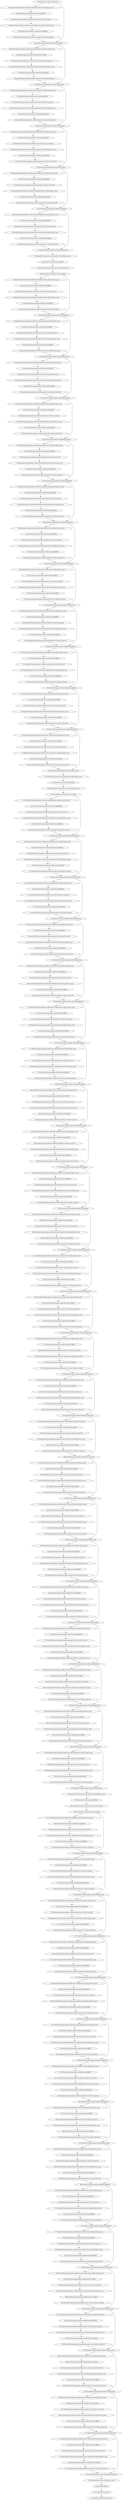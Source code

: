 strict digraph  {
"0 DenseNet/Conv2d[conv1]/conv2d" [id=0, scope="DenseNet/Conv2d[conv1]", type=conv2d];
"1 DenseNet/Sequential[dense1]/Bottleneck[0]/BatchNorm2d[bn1]/batch_norm" [id=1, scope="DenseNet/Sequential[dense1]/Bottleneck[0]/BatchNorm2d[bn1]", type=batch_norm];
"2 DenseNet/Sequential[dense1]/Bottleneck[0]/RELU" [id=2, scope="DenseNet/Sequential[dense1]/Bottleneck[0]", type=RELU];
"3 DenseNet/Sequential[dense1]/Bottleneck[0]/Conv2d[conv1]/conv2d" [id=3, scope="DenseNet/Sequential[dense1]/Bottleneck[0]/Conv2d[conv1]", type=conv2d];
"4 DenseNet/Sequential[dense1]/Bottleneck[0]/BatchNorm2d[bn2]/batch_norm" [id=4, scope="DenseNet/Sequential[dense1]/Bottleneck[0]/BatchNorm2d[bn2]", type=batch_norm];
"5 DenseNet/Sequential[dense1]/Bottleneck[0]/RELU" [id=5, scope="DenseNet/Sequential[dense1]/Bottleneck[0]", type=RELU];
"6 DenseNet/Sequential[dense1]/Bottleneck[0]/Conv2d[conv2]/conv2d" [id=6, scope="DenseNet/Sequential[dense1]/Bottleneck[0]/Conv2d[conv2]", type=conv2d];
"7 DenseNet/Sequential[dense1]/Bottleneck[0]/cat" [id=7, scope="DenseNet/Sequential[dense1]/Bottleneck[0]", type=cat];
"8 DenseNet/Sequential[dense1]/Bottleneck[1]/BatchNorm2d[bn1]/batch_norm" [id=8, scope="DenseNet/Sequential[dense1]/Bottleneck[1]/BatchNorm2d[bn1]", type=batch_norm];
"9 DenseNet/Sequential[dense1]/Bottleneck[1]/RELU" [id=9, scope="DenseNet/Sequential[dense1]/Bottleneck[1]", type=RELU];
"10 DenseNet/Sequential[dense1]/Bottleneck[1]/Conv2d[conv1]/conv2d" [id=10, scope="DenseNet/Sequential[dense1]/Bottleneck[1]/Conv2d[conv1]", type=conv2d];
"11 DenseNet/Sequential[dense1]/Bottleneck[1]/BatchNorm2d[bn2]/batch_norm" [id=11, scope="DenseNet/Sequential[dense1]/Bottleneck[1]/BatchNorm2d[bn2]", type=batch_norm];
"12 DenseNet/Sequential[dense1]/Bottleneck[1]/RELU" [id=12, scope="DenseNet/Sequential[dense1]/Bottleneck[1]", type=RELU];
"13 DenseNet/Sequential[dense1]/Bottleneck[1]/Conv2d[conv2]/conv2d" [id=13, scope="DenseNet/Sequential[dense1]/Bottleneck[1]/Conv2d[conv2]", type=conv2d];
"14 DenseNet/Sequential[dense1]/Bottleneck[1]/cat" [id=14, scope="DenseNet/Sequential[dense1]/Bottleneck[1]", type=cat];
"15 DenseNet/Sequential[dense1]/Bottleneck[2]/BatchNorm2d[bn1]/batch_norm" [id=15, scope="DenseNet/Sequential[dense1]/Bottleneck[2]/BatchNorm2d[bn1]", type=batch_norm];
"16 DenseNet/Sequential[dense1]/Bottleneck[2]/RELU" [id=16, scope="DenseNet/Sequential[dense1]/Bottleneck[2]", type=RELU];
"17 DenseNet/Sequential[dense1]/Bottleneck[2]/Conv2d[conv1]/conv2d" [id=17, scope="DenseNet/Sequential[dense1]/Bottleneck[2]/Conv2d[conv1]", type=conv2d];
"18 DenseNet/Sequential[dense1]/Bottleneck[2]/BatchNorm2d[bn2]/batch_norm" [id=18, scope="DenseNet/Sequential[dense1]/Bottleneck[2]/BatchNorm2d[bn2]", type=batch_norm];
"19 DenseNet/Sequential[dense1]/Bottleneck[2]/RELU" [id=19, scope="DenseNet/Sequential[dense1]/Bottleneck[2]", type=RELU];
"20 DenseNet/Sequential[dense1]/Bottleneck[2]/Conv2d[conv2]/conv2d" [id=20, scope="DenseNet/Sequential[dense1]/Bottleneck[2]/Conv2d[conv2]", type=conv2d];
"21 DenseNet/Sequential[dense1]/Bottleneck[2]/cat" [id=21, scope="DenseNet/Sequential[dense1]/Bottleneck[2]", type=cat];
"22 DenseNet/Sequential[dense1]/Bottleneck[3]/BatchNorm2d[bn1]/batch_norm" [id=22, scope="DenseNet/Sequential[dense1]/Bottleneck[3]/BatchNorm2d[bn1]", type=batch_norm];
"23 DenseNet/Sequential[dense1]/Bottleneck[3]/RELU" [id=23, scope="DenseNet/Sequential[dense1]/Bottleneck[3]", type=RELU];
"24 DenseNet/Sequential[dense1]/Bottleneck[3]/Conv2d[conv1]/conv2d" [id=24, scope="DenseNet/Sequential[dense1]/Bottleneck[3]/Conv2d[conv1]", type=conv2d];
"25 DenseNet/Sequential[dense1]/Bottleneck[3]/BatchNorm2d[bn2]/batch_norm" [id=25, scope="DenseNet/Sequential[dense1]/Bottleneck[3]/BatchNorm2d[bn2]", type=batch_norm];
"26 DenseNet/Sequential[dense1]/Bottleneck[3]/RELU" [id=26, scope="DenseNet/Sequential[dense1]/Bottleneck[3]", type=RELU];
"27 DenseNet/Sequential[dense1]/Bottleneck[3]/Conv2d[conv2]/conv2d" [id=27, scope="DenseNet/Sequential[dense1]/Bottleneck[3]/Conv2d[conv2]", type=conv2d];
"28 DenseNet/Sequential[dense1]/Bottleneck[3]/cat" [id=28, scope="DenseNet/Sequential[dense1]/Bottleneck[3]", type=cat];
"29 DenseNet/Sequential[dense1]/Bottleneck[4]/BatchNorm2d[bn1]/batch_norm" [id=29, scope="DenseNet/Sequential[dense1]/Bottleneck[4]/BatchNorm2d[bn1]", type=batch_norm];
"30 DenseNet/Sequential[dense1]/Bottleneck[4]/RELU" [id=30, scope="DenseNet/Sequential[dense1]/Bottleneck[4]", type=RELU];
"31 DenseNet/Sequential[dense1]/Bottleneck[4]/Conv2d[conv1]/conv2d" [id=31, scope="DenseNet/Sequential[dense1]/Bottleneck[4]/Conv2d[conv1]", type=conv2d];
"32 DenseNet/Sequential[dense1]/Bottleneck[4]/BatchNorm2d[bn2]/batch_norm" [id=32, scope="DenseNet/Sequential[dense1]/Bottleneck[4]/BatchNorm2d[bn2]", type=batch_norm];
"33 DenseNet/Sequential[dense1]/Bottleneck[4]/RELU" [id=33, scope="DenseNet/Sequential[dense1]/Bottleneck[4]", type=RELU];
"34 DenseNet/Sequential[dense1]/Bottleneck[4]/Conv2d[conv2]/conv2d" [id=34, scope="DenseNet/Sequential[dense1]/Bottleneck[4]/Conv2d[conv2]", type=conv2d];
"35 DenseNet/Sequential[dense1]/Bottleneck[4]/cat" [id=35, scope="DenseNet/Sequential[dense1]/Bottleneck[4]", type=cat];
"36 DenseNet/Sequential[dense1]/Bottleneck[5]/BatchNorm2d[bn1]/batch_norm" [id=36, scope="DenseNet/Sequential[dense1]/Bottleneck[5]/BatchNorm2d[bn1]", type=batch_norm];
"37 DenseNet/Sequential[dense1]/Bottleneck[5]/RELU" [id=37, scope="DenseNet/Sequential[dense1]/Bottleneck[5]", type=RELU];
"38 DenseNet/Sequential[dense1]/Bottleneck[5]/Conv2d[conv1]/conv2d" [id=38, scope="DenseNet/Sequential[dense1]/Bottleneck[5]/Conv2d[conv1]", type=conv2d];
"39 DenseNet/Sequential[dense1]/Bottleneck[5]/BatchNorm2d[bn2]/batch_norm" [id=39, scope="DenseNet/Sequential[dense1]/Bottleneck[5]/BatchNorm2d[bn2]", type=batch_norm];
"40 DenseNet/Sequential[dense1]/Bottleneck[5]/RELU" [id=40, scope="DenseNet/Sequential[dense1]/Bottleneck[5]", type=RELU];
"41 DenseNet/Sequential[dense1]/Bottleneck[5]/Conv2d[conv2]/conv2d" [id=41, scope="DenseNet/Sequential[dense1]/Bottleneck[5]/Conv2d[conv2]", type=conv2d];
"42 DenseNet/Sequential[dense1]/Bottleneck[5]/cat" [id=42, scope="DenseNet/Sequential[dense1]/Bottleneck[5]", type=cat];
"43 DenseNet/Transition[trans1]/BatchNorm2d[bn]/batch_norm" [id=43, scope="DenseNet/Transition[trans1]/BatchNorm2d[bn]", type=batch_norm];
"44 DenseNet/Transition[trans1]/RELU" [id=44, scope="DenseNet/Transition[trans1]", type=RELU];
"45 DenseNet/Transition[trans1]/Conv2d[conv]/conv2d" [id=45, scope="DenseNet/Transition[trans1]/Conv2d[conv]", type=conv2d];
"46 DenseNet/Transition[trans1]/avg_pool2d" [id=46, scope="DenseNet/Transition[trans1]", type=avg_pool2d];
"47 DenseNet/Sequential[dense2]/Bottleneck[0]/BatchNorm2d[bn1]/batch_norm" [id=47, scope="DenseNet/Sequential[dense2]/Bottleneck[0]/BatchNorm2d[bn1]", type=batch_norm];
"48 DenseNet/Sequential[dense2]/Bottleneck[0]/RELU" [id=48, scope="DenseNet/Sequential[dense2]/Bottleneck[0]", type=RELU];
"49 DenseNet/Sequential[dense2]/Bottleneck[0]/Conv2d[conv1]/conv2d" [id=49, scope="DenseNet/Sequential[dense2]/Bottleneck[0]/Conv2d[conv1]", type=conv2d];
"50 DenseNet/Sequential[dense2]/Bottleneck[0]/BatchNorm2d[bn2]/batch_norm" [id=50, scope="DenseNet/Sequential[dense2]/Bottleneck[0]/BatchNorm2d[bn2]", type=batch_norm];
"51 DenseNet/Sequential[dense2]/Bottleneck[0]/RELU" [id=51, scope="DenseNet/Sequential[dense2]/Bottleneck[0]", type=RELU];
"52 DenseNet/Sequential[dense2]/Bottleneck[0]/Conv2d[conv2]/conv2d" [id=52, scope="DenseNet/Sequential[dense2]/Bottleneck[0]/Conv2d[conv2]", type=conv2d];
"53 DenseNet/Sequential[dense2]/Bottleneck[0]/cat" [id=53, scope="DenseNet/Sequential[dense2]/Bottleneck[0]", type=cat];
"54 DenseNet/Sequential[dense2]/Bottleneck[1]/BatchNorm2d[bn1]/batch_norm" [id=54, scope="DenseNet/Sequential[dense2]/Bottleneck[1]/BatchNorm2d[bn1]", type=batch_norm];
"55 DenseNet/Sequential[dense2]/Bottleneck[1]/RELU" [id=55, scope="DenseNet/Sequential[dense2]/Bottleneck[1]", type=RELU];
"56 DenseNet/Sequential[dense2]/Bottleneck[1]/Conv2d[conv1]/conv2d" [id=56, scope="DenseNet/Sequential[dense2]/Bottleneck[1]/Conv2d[conv1]", type=conv2d];
"57 DenseNet/Sequential[dense2]/Bottleneck[1]/BatchNorm2d[bn2]/batch_norm" [id=57, scope="DenseNet/Sequential[dense2]/Bottleneck[1]/BatchNorm2d[bn2]", type=batch_norm];
"58 DenseNet/Sequential[dense2]/Bottleneck[1]/RELU" [id=58, scope="DenseNet/Sequential[dense2]/Bottleneck[1]", type=RELU];
"59 DenseNet/Sequential[dense2]/Bottleneck[1]/Conv2d[conv2]/conv2d" [id=59, scope="DenseNet/Sequential[dense2]/Bottleneck[1]/Conv2d[conv2]", type=conv2d];
"60 DenseNet/Sequential[dense2]/Bottleneck[1]/cat" [id=60, scope="DenseNet/Sequential[dense2]/Bottleneck[1]", type=cat];
"61 DenseNet/Sequential[dense2]/Bottleneck[2]/BatchNorm2d[bn1]/batch_norm" [id=61, scope="DenseNet/Sequential[dense2]/Bottleneck[2]/BatchNorm2d[bn1]", type=batch_norm];
"62 DenseNet/Sequential[dense2]/Bottleneck[2]/RELU" [id=62, scope="DenseNet/Sequential[dense2]/Bottleneck[2]", type=RELU];
"63 DenseNet/Sequential[dense2]/Bottleneck[2]/Conv2d[conv1]/conv2d" [id=63, scope="DenseNet/Sequential[dense2]/Bottleneck[2]/Conv2d[conv1]", type=conv2d];
"64 DenseNet/Sequential[dense2]/Bottleneck[2]/BatchNorm2d[bn2]/batch_norm" [id=64, scope="DenseNet/Sequential[dense2]/Bottleneck[2]/BatchNorm2d[bn2]", type=batch_norm];
"65 DenseNet/Sequential[dense2]/Bottleneck[2]/RELU" [id=65, scope="DenseNet/Sequential[dense2]/Bottleneck[2]", type=RELU];
"66 DenseNet/Sequential[dense2]/Bottleneck[2]/Conv2d[conv2]/conv2d" [id=66, scope="DenseNet/Sequential[dense2]/Bottleneck[2]/Conv2d[conv2]", type=conv2d];
"67 DenseNet/Sequential[dense2]/Bottleneck[2]/cat" [id=67, scope="DenseNet/Sequential[dense2]/Bottleneck[2]", type=cat];
"68 DenseNet/Sequential[dense2]/Bottleneck[3]/BatchNorm2d[bn1]/batch_norm" [id=68, scope="DenseNet/Sequential[dense2]/Bottleneck[3]/BatchNorm2d[bn1]", type=batch_norm];
"69 DenseNet/Sequential[dense2]/Bottleneck[3]/RELU" [id=69, scope="DenseNet/Sequential[dense2]/Bottleneck[3]", type=RELU];
"70 DenseNet/Sequential[dense2]/Bottleneck[3]/Conv2d[conv1]/conv2d" [id=70, scope="DenseNet/Sequential[dense2]/Bottleneck[3]/Conv2d[conv1]", type=conv2d];
"71 DenseNet/Sequential[dense2]/Bottleneck[3]/BatchNorm2d[bn2]/batch_norm" [id=71, scope="DenseNet/Sequential[dense2]/Bottleneck[3]/BatchNorm2d[bn2]", type=batch_norm];
"72 DenseNet/Sequential[dense2]/Bottleneck[3]/RELU" [id=72, scope="DenseNet/Sequential[dense2]/Bottleneck[3]", type=RELU];
"73 DenseNet/Sequential[dense2]/Bottleneck[3]/Conv2d[conv2]/conv2d" [id=73, scope="DenseNet/Sequential[dense2]/Bottleneck[3]/Conv2d[conv2]", type=conv2d];
"74 DenseNet/Sequential[dense2]/Bottleneck[3]/cat" [id=74, scope="DenseNet/Sequential[dense2]/Bottleneck[3]", type=cat];
"75 DenseNet/Sequential[dense2]/Bottleneck[4]/BatchNorm2d[bn1]/batch_norm" [id=75, scope="DenseNet/Sequential[dense2]/Bottleneck[4]/BatchNorm2d[bn1]", type=batch_norm];
"76 DenseNet/Sequential[dense2]/Bottleneck[4]/RELU" [id=76, scope="DenseNet/Sequential[dense2]/Bottleneck[4]", type=RELU];
"77 DenseNet/Sequential[dense2]/Bottleneck[4]/Conv2d[conv1]/conv2d" [id=77, scope="DenseNet/Sequential[dense2]/Bottleneck[4]/Conv2d[conv1]", type=conv2d];
"78 DenseNet/Sequential[dense2]/Bottleneck[4]/BatchNorm2d[bn2]/batch_norm" [id=78, scope="DenseNet/Sequential[dense2]/Bottleneck[4]/BatchNorm2d[bn2]", type=batch_norm];
"79 DenseNet/Sequential[dense2]/Bottleneck[4]/RELU" [id=79, scope="DenseNet/Sequential[dense2]/Bottleneck[4]", type=RELU];
"80 DenseNet/Sequential[dense2]/Bottleneck[4]/Conv2d[conv2]/conv2d" [id=80, scope="DenseNet/Sequential[dense2]/Bottleneck[4]/Conv2d[conv2]", type=conv2d];
"81 DenseNet/Sequential[dense2]/Bottleneck[4]/cat" [id=81, scope="DenseNet/Sequential[dense2]/Bottleneck[4]", type=cat];
"82 DenseNet/Sequential[dense2]/Bottleneck[5]/BatchNorm2d[bn1]/batch_norm" [id=82, scope="DenseNet/Sequential[dense2]/Bottleneck[5]/BatchNorm2d[bn1]", type=batch_norm];
"83 DenseNet/Sequential[dense2]/Bottleneck[5]/RELU" [id=83, scope="DenseNet/Sequential[dense2]/Bottleneck[5]", type=RELU];
"84 DenseNet/Sequential[dense2]/Bottleneck[5]/Conv2d[conv1]/conv2d" [id=84, scope="DenseNet/Sequential[dense2]/Bottleneck[5]/Conv2d[conv1]", type=conv2d];
"85 DenseNet/Sequential[dense2]/Bottleneck[5]/BatchNorm2d[bn2]/batch_norm" [id=85, scope="DenseNet/Sequential[dense2]/Bottleneck[5]/BatchNorm2d[bn2]", type=batch_norm];
"86 DenseNet/Sequential[dense2]/Bottleneck[5]/RELU" [id=86, scope="DenseNet/Sequential[dense2]/Bottleneck[5]", type=RELU];
"87 DenseNet/Sequential[dense2]/Bottleneck[5]/Conv2d[conv2]/conv2d" [id=87, scope="DenseNet/Sequential[dense2]/Bottleneck[5]/Conv2d[conv2]", type=conv2d];
"88 DenseNet/Sequential[dense2]/Bottleneck[5]/cat" [id=88, scope="DenseNet/Sequential[dense2]/Bottleneck[5]", type=cat];
"89 DenseNet/Sequential[dense2]/Bottleneck[6]/BatchNorm2d[bn1]/batch_norm" [id=89, scope="DenseNet/Sequential[dense2]/Bottleneck[6]/BatchNorm2d[bn1]", type=batch_norm];
"90 DenseNet/Sequential[dense2]/Bottleneck[6]/RELU" [id=90, scope="DenseNet/Sequential[dense2]/Bottleneck[6]", type=RELU];
"91 DenseNet/Sequential[dense2]/Bottleneck[6]/Conv2d[conv1]/conv2d" [id=91, scope="DenseNet/Sequential[dense2]/Bottleneck[6]/Conv2d[conv1]", type=conv2d];
"92 DenseNet/Sequential[dense2]/Bottleneck[6]/BatchNorm2d[bn2]/batch_norm" [id=92, scope="DenseNet/Sequential[dense2]/Bottleneck[6]/BatchNorm2d[bn2]", type=batch_norm];
"93 DenseNet/Sequential[dense2]/Bottleneck[6]/RELU" [id=93, scope="DenseNet/Sequential[dense2]/Bottleneck[6]", type=RELU];
"94 DenseNet/Sequential[dense2]/Bottleneck[6]/Conv2d[conv2]/conv2d" [id=94, scope="DenseNet/Sequential[dense2]/Bottleneck[6]/Conv2d[conv2]", type=conv2d];
"95 DenseNet/Sequential[dense2]/Bottleneck[6]/cat" [id=95, scope="DenseNet/Sequential[dense2]/Bottleneck[6]", type=cat];
"96 DenseNet/Sequential[dense2]/Bottleneck[7]/BatchNorm2d[bn1]/batch_norm" [id=96, scope="DenseNet/Sequential[dense2]/Bottleneck[7]/BatchNorm2d[bn1]", type=batch_norm];
"97 DenseNet/Sequential[dense2]/Bottleneck[7]/RELU" [id=97, scope="DenseNet/Sequential[dense2]/Bottleneck[7]", type=RELU];
"98 DenseNet/Sequential[dense2]/Bottleneck[7]/Conv2d[conv1]/conv2d" [id=98, scope="DenseNet/Sequential[dense2]/Bottleneck[7]/Conv2d[conv1]", type=conv2d];
"99 DenseNet/Sequential[dense2]/Bottleneck[7]/BatchNorm2d[bn2]/batch_norm" [id=99, scope="DenseNet/Sequential[dense2]/Bottleneck[7]/BatchNorm2d[bn2]", type=batch_norm];
"100 DenseNet/Sequential[dense2]/Bottleneck[7]/RELU" [id=100, scope="DenseNet/Sequential[dense2]/Bottleneck[7]", type=RELU];
"101 DenseNet/Sequential[dense2]/Bottleneck[7]/Conv2d[conv2]/conv2d" [id=101, scope="DenseNet/Sequential[dense2]/Bottleneck[7]/Conv2d[conv2]", type=conv2d];
"102 DenseNet/Sequential[dense2]/Bottleneck[7]/cat" [id=102, scope="DenseNet/Sequential[dense2]/Bottleneck[7]", type=cat];
"103 DenseNet/Sequential[dense2]/Bottleneck[8]/BatchNorm2d[bn1]/batch_norm" [id=103, scope="DenseNet/Sequential[dense2]/Bottleneck[8]/BatchNorm2d[bn1]", type=batch_norm];
"104 DenseNet/Sequential[dense2]/Bottleneck[8]/RELU" [id=104, scope="DenseNet/Sequential[dense2]/Bottleneck[8]", type=RELU];
"105 DenseNet/Sequential[dense2]/Bottleneck[8]/Conv2d[conv1]/conv2d" [id=105, scope="DenseNet/Sequential[dense2]/Bottleneck[8]/Conv2d[conv1]", type=conv2d];
"106 DenseNet/Sequential[dense2]/Bottleneck[8]/BatchNorm2d[bn2]/batch_norm" [id=106, scope="DenseNet/Sequential[dense2]/Bottleneck[8]/BatchNorm2d[bn2]", type=batch_norm];
"107 DenseNet/Sequential[dense2]/Bottleneck[8]/RELU" [id=107, scope="DenseNet/Sequential[dense2]/Bottleneck[8]", type=RELU];
"108 DenseNet/Sequential[dense2]/Bottleneck[8]/Conv2d[conv2]/conv2d" [id=108, scope="DenseNet/Sequential[dense2]/Bottleneck[8]/Conv2d[conv2]", type=conv2d];
"109 DenseNet/Sequential[dense2]/Bottleneck[8]/cat" [id=109, scope="DenseNet/Sequential[dense2]/Bottleneck[8]", type=cat];
"110 DenseNet/Sequential[dense2]/Bottleneck[9]/BatchNorm2d[bn1]/batch_norm" [id=110, scope="DenseNet/Sequential[dense2]/Bottleneck[9]/BatchNorm2d[bn1]", type=batch_norm];
"111 DenseNet/Sequential[dense2]/Bottleneck[9]/RELU" [id=111, scope="DenseNet/Sequential[dense2]/Bottleneck[9]", type=RELU];
"112 DenseNet/Sequential[dense2]/Bottleneck[9]/Conv2d[conv1]/conv2d" [id=112, scope="DenseNet/Sequential[dense2]/Bottleneck[9]/Conv2d[conv1]", type=conv2d];
"113 DenseNet/Sequential[dense2]/Bottleneck[9]/BatchNorm2d[bn2]/batch_norm" [id=113, scope="DenseNet/Sequential[dense2]/Bottleneck[9]/BatchNorm2d[bn2]", type=batch_norm];
"114 DenseNet/Sequential[dense2]/Bottleneck[9]/RELU" [id=114, scope="DenseNet/Sequential[dense2]/Bottleneck[9]", type=RELU];
"115 DenseNet/Sequential[dense2]/Bottleneck[9]/Conv2d[conv2]/conv2d" [id=115, scope="DenseNet/Sequential[dense2]/Bottleneck[9]/Conv2d[conv2]", type=conv2d];
"116 DenseNet/Sequential[dense2]/Bottleneck[9]/cat" [id=116, scope="DenseNet/Sequential[dense2]/Bottleneck[9]", type=cat];
"117 DenseNet/Sequential[dense2]/Bottleneck[10]/BatchNorm2d[bn1]/batch_norm" [id=117, scope="DenseNet/Sequential[dense2]/Bottleneck[10]/BatchNorm2d[bn1]", type=batch_norm];
"118 DenseNet/Sequential[dense2]/Bottleneck[10]/RELU" [id=118, scope="DenseNet/Sequential[dense2]/Bottleneck[10]", type=RELU];
"119 DenseNet/Sequential[dense2]/Bottleneck[10]/Conv2d[conv1]/conv2d" [id=119, scope="DenseNet/Sequential[dense2]/Bottleneck[10]/Conv2d[conv1]", type=conv2d];
"120 DenseNet/Sequential[dense2]/Bottleneck[10]/BatchNorm2d[bn2]/batch_norm" [id=120, scope="DenseNet/Sequential[dense2]/Bottleneck[10]/BatchNorm2d[bn2]", type=batch_norm];
"121 DenseNet/Sequential[dense2]/Bottleneck[10]/RELU" [id=121, scope="DenseNet/Sequential[dense2]/Bottleneck[10]", type=RELU];
"122 DenseNet/Sequential[dense2]/Bottleneck[10]/Conv2d[conv2]/conv2d" [id=122, scope="DenseNet/Sequential[dense2]/Bottleneck[10]/Conv2d[conv2]", type=conv2d];
"123 DenseNet/Sequential[dense2]/Bottleneck[10]/cat" [id=123, scope="DenseNet/Sequential[dense2]/Bottleneck[10]", type=cat];
"124 DenseNet/Sequential[dense2]/Bottleneck[11]/BatchNorm2d[bn1]/batch_norm" [id=124, scope="DenseNet/Sequential[dense2]/Bottleneck[11]/BatchNorm2d[bn1]", type=batch_norm];
"125 DenseNet/Sequential[dense2]/Bottleneck[11]/RELU" [id=125, scope="DenseNet/Sequential[dense2]/Bottleneck[11]", type=RELU];
"126 DenseNet/Sequential[dense2]/Bottleneck[11]/Conv2d[conv1]/conv2d" [id=126, scope="DenseNet/Sequential[dense2]/Bottleneck[11]/Conv2d[conv1]", type=conv2d];
"127 DenseNet/Sequential[dense2]/Bottleneck[11]/BatchNorm2d[bn2]/batch_norm" [id=127, scope="DenseNet/Sequential[dense2]/Bottleneck[11]/BatchNorm2d[bn2]", type=batch_norm];
"128 DenseNet/Sequential[dense2]/Bottleneck[11]/RELU" [id=128, scope="DenseNet/Sequential[dense2]/Bottleneck[11]", type=RELU];
"129 DenseNet/Sequential[dense2]/Bottleneck[11]/Conv2d[conv2]/conv2d" [id=129, scope="DenseNet/Sequential[dense2]/Bottleneck[11]/Conv2d[conv2]", type=conv2d];
"130 DenseNet/Sequential[dense2]/Bottleneck[11]/cat" [id=130, scope="DenseNet/Sequential[dense2]/Bottleneck[11]", type=cat];
"131 DenseNet/Transition[trans2]/BatchNorm2d[bn]/batch_norm" [id=131, scope="DenseNet/Transition[trans2]/BatchNorm2d[bn]", type=batch_norm];
"132 DenseNet/Transition[trans2]/RELU" [id=132, scope="DenseNet/Transition[trans2]", type=RELU];
"133 DenseNet/Transition[trans2]/Conv2d[conv]/conv2d" [id=133, scope="DenseNet/Transition[trans2]/Conv2d[conv]", type=conv2d];
"134 DenseNet/Transition[trans2]/avg_pool2d" [id=134, scope="DenseNet/Transition[trans2]", type=avg_pool2d];
"135 DenseNet/Sequential[dense3]/Bottleneck[0]/BatchNorm2d[bn1]/batch_norm" [id=135, scope="DenseNet/Sequential[dense3]/Bottleneck[0]/BatchNorm2d[bn1]", type=batch_norm];
"136 DenseNet/Sequential[dense3]/Bottleneck[0]/RELU" [id=136, scope="DenseNet/Sequential[dense3]/Bottleneck[0]", type=RELU];
"137 DenseNet/Sequential[dense3]/Bottleneck[0]/Conv2d[conv1]/conv2d" [id=137, scope="DenseNet/Sequential[dense3]/Bottleneck[0]/Conv2d[conv1]", type=conv2d];
"138 DenseNet/Sequential[dense3]/Bottleneck[0]/BatchNorm2d[bn2]/batch_norm" [id=138, scope="DenseNet/Sequential[dense3]/Bottleneck[0]/BatchNorm2d[bn2]", type=batch_norm];
"139 DenseNet/Sequential[dense3]/Bottleneck[0]/RELU" [id=139, scope="DenseNet/Sequential[dense3]/Bottleneck[0]", type=RELU];
"140 DenseNet/Sequential[dense3]/Bottleneck[0]/Conv2d[conv2]/conv2d" [id=140, scope="DenseNet/Sequential[dense3]/Bottleneck[0]/Conv2d[conv2]", type=conv2d];
"141 DenseNet/Sequential[dense3]/Bottleneck[0]/cat" [id=141, scope="DenseNet/Sequential[dense3]/Bottleneck[0]", type=cat];
"142 DenseNet/Sequential[dense3]/Bottleneck[1]/BatchNorm2d[bn1]/batch_norm" [id=142, scope="DenseNet/Sequential[dense3]/Bottleneck[1]/BatchNorm2d[bn1]", type=batch_norm];
"143 DenseNet/Sequential[dense3]/Bottleneck[1]/RELU" [id=143, scope="DenseNet/Sequential[dense3]/Bottleneck[1]", type=RELU];
"144 DenseNet/Sequential[dense3]/Bottleneck[1]/Conv2d[conv1]/conv2d" [id=144, scope="DenseNet/Sequential[dense3]/Bottleneck[1]/Conv2d[conv1]", type=conv2d];
"145 DenseNet/Sequential[dense3]/Bottleneck[1]/BatchNorm2d[bn2]/batch_norm" [id=145, scope="DenseNet/Sequential[dense3]/Bottleneck[1]/BatchNorm2d[bn2]", type=batch_norm];
"146 DenseNet/Sequential[dense3]/Bottleneck[1]/RELU" [id=146, scope="DenseNet/Sequential[dense3]/Bottleneck[1]", type=RELU];
"147 DenseNet/Sequential[dense3]/Bottleneck[1]/Conv2d[conv2]/conv2d" [id=147, scope="DenseNet/Sequential[dense3]/Bottleneck[1]/Conv2d[conv2]", type=conv2d];
"148 DenseNet/Sequential[dense3]/Bottleneck[1]/cat" [id=148, scope="DenseNet/Sequential[dense3]/Bottleneck[1]", type=cat];
"149 DenseNet/Sequential[dense3]/Bottleneck[2]/BatchNorm2d[bn1]/batch_norm" [id=149, scope="DenseNet/Sequential[dense3]/Bottleneck[2]/BatchNorm2d[bn1]", type=batch_norm];
"150 DenseNet/Sequential[dense3]/Bottleneck[2]/RELU" [id=150, scope="DenseNet/Sequential[dense3]/Bottleneck[2]", type=RELU];
"151 DenseNet/Sequential[dense3]/Bottleneck[2]/Conv2d[conv1]/conv2d" [id=151, scope="DenseNet/Sequential[dense3]/Bottleneck[2]/Conv2d[conv1]", type=conv2d];
"152 DenseNet/Sequential[dense3]/Bottleneck[2]/BatchNorm2d[bn2]/batch_norm" [id=152, scope="DenseNet/Sequential[dense3]/Bottleneck[2]/BatchNorm2d[bn2]", type=batch_norm];
"153 DenseNet/Sequential[dense3]/Bottleneck[2]/RELU" [id=153, scope="DenseNet/Sequential[dense3]/Bottleneck[2]", type=RELU];
"154 DenseNet/Sequential[dense3]/Bottleneck[2]/Conv2d[conv2]/conv2d" [id=154, scope="DenseNet/Sequential[dense3]/Bottleneck[2]/Conv2d[conv2]", type=conv2d];
"155 DenseNet/Sequential[dense3]/Bottleneck[2]/cat" [id=155, scope="DenseNet/Sequential[dense3]/Bottleneck[2]", type=cat];
"156 DenseNet/Sequential[dense3]/Bottleneck[3]/BatchNorm2d[bn1]/batch_norm" [id=156, scope="DenseNet/Sequential[dense3]/Bottleneck[3]/BatchNorm2d[bn1]", type=batch_norm];
"157 DenseNet/Sequential[dense3]/Bottleneck[3]/RELU" [id=157, scope="DenseNet/Sequential[dense3]/Bottleneck[3]", type=RELU];
"158 DenseNet/Sequential[dense3]/Bottleneck[3]/Conv2d[conv1]/conv2d" [id=158, scope="DenseNet/Sequential[dense3]/Bottleneck[3]/Conv2d[conv1]", type=conv2d];
"159 DenseNet/Sequential[dense3]/Bottleneck[3]/BatchNorm2d[bn2]/batch_norm" [id=159, scope="DenseNet/Sequential[dense3]/Bottleneck[3]/BatchNorm2d[bn2]", type=batch_norm];
"160 DenseNet/Sequential[dense3]/Bottleneck[3]/RELU" [id=160, scope="DenseNet/Sequential[dense3]/Bottleneck[3]", type=RELU];
"161 DenseNet/Sequential[dense3]/Bottleneck[3]/Conv2d[conv2]/conv2d" [id=161, scope="DenseNet/Sequential[dense3]/Bottleneck[3]/Conv2d[conv2]", type=conv2d];
"162 DenseNet/Sequential[dense3]/Bottleneck[3]/cat" [id=162, scope="DenseNet/Sequential[dense3]/Bottleneck[3]", type=cat];
"163 DenseNet/Sequential[dense3]/Bottleneck[4]/BatchNorm2d[bn1]/batch_norm" [id=163, scope="DenseNet/Sequential[dense3]/Bottleneck[4]/BatchNorm2d[bn1]", type=batch_norm];
"164 DenseNet/Sequential[dense3]/Bottleneck[4]/RELU" [id=164, scope="DenseNet/Sequential[dense3]/Bottleneck[4]", type=RELU];
"165 DenseNet/Sequential[dense3]/Bottleneck[4]/Conv2d[conv1]/conv2d" [id=165, scope="DenseNet/Sequential[dense3]/Bottleneck[4]/Conv2d[conv1]", type=conv2d];
"166 DenseNet/Sequential[dense3]/Bottleneck[4]/BatchNorm2d[bn2]/batch_norm" [id=166, scope="DenseNet/Sequential[dense3]/Bottleneck[4]/BatchNorm2d[bn2]", type=batch_norm];
"167 DenseNet/Sequential[dense3]/Bottleneck[4]/RELU" [id=167, scope="DenseNet/Sequential[dense3]/Bottleneck[4]", type=RELU];
"168 DenseNet/Sequential[dense3]/Bottleneck[4]/Conv2d[conv2]/conv2d" [id=168, scope="DenseNet/Sequential[dense3]/Bottleneck[4]/Conv2d[conv2]", type=conv2d];
"169 DenseNet/Sequential[dense3]/Bottleneck[4]/cat" [id=169, scope="DenseNet/Sequential[dense3]/Bottleneck[4]", type=cat];
"170 DenseNet/Sequential[dense3]/Bottleneck[5]/BatchNorm2d[bn1]/batch_norm" [id=170, scope="DenseNet/Sequential[dense3]/Bottleneck[5]/BatchNorm2d[bn1]", type=batch_norm];
"171 DenseNet/Sequential[dense3]/Bottleneck[5]/RELU" [id=171, scope="DenseNet/Sequential[dense3]/Bottleneck[5]", type=RELU];
"172 DenseNet/Sequential[dense3]/Bottleneck[5]/Conv2d[conv1]/conv2d" [id=172, scope="DenseNet/Sequential[dense3]/Bottleneck[5]/Conv2d[conv1]", type=conv2d];
"173 DenseNet/Sequential[dense3]/Bottleneck[5]/BatchNorm2d[bn2]/batch_norm" [id=173, scope="DenseNet/Sequential[dense3]/Bottleneck[5]/BatchNorm2d[bn2]", type=batch_norm];
"174 DenseNet/Sequential[dense3]/Bottleneck[5]/RELU" [id=174, scope="DenseNet/Sequential[dense3]/Bottleneck[5]", type=RELU];
"175 DenseNet/Sequential[dense3]/Bottleneck[5]/Conv2d[conv2]/conv2d" [id=175, scope="DenseNet/Sequential[dense3]/Bottleneck[5]/Conv2d[conv2]", type=conv2d];
"176 DenseNet/Sequential[dense3]/Bottleneck[5]/cat" [id=176, scope="DenseNet/Sequential[dense3]/Bottleneck[5]", type=cat];
"177 DenseNet/Sequential[dense3]/Bottleneck[6]/BatchNorm2d[bn1]/batch_norm" [id=177, scope="DenseNet/Sequential[dense3]/Bottleneck[6]/BatchNorm2d[bn1]", type=batch_norm];
"178 DenseNet/Sequential[dense3]/Bottleneck[6]/RELU" [id=178, scope="DenseNet/Sequential[dense3]/Bottleneck[6]", type=RELU];
"179 DenseNet/Sequential[dense3]/Bottleneck[6]/Conv2d[conv1]/conv2d" [id=179, scope="DenseNet/Sequential[dense3]/Bottleneck[6]/Conv2d[conv1]", type=conv2d];
"180 DenseNet/Sequential[dense3]/Bottleneck[6]/BatchNorm2d[bn2]/batch_norm" [id=180, scope="DenseNet/Sequential[dense3]/Bottleneck[6]/BatchNorm2d[bn2]", type=batch_norm];
"181 DenseNet/Sequential[dense3]/Bottleneck[6]/RELU" [id=181, scope="DenseNet/Sequential[dense3]/Bottleneck[6]", type=RELU];
"182 DenseNet/Sequential[dense3]/Bottleneck[6]/Conv2d[conv2]/conv2d" [id=182, scope="DenseNet/Sequential[dense3]/Bottleneck[6]/Conv2d[conv2]", type=conv2d];
"183 DenseNet/Sequential[dense3]/Bottleneck[6]/cat" [id=183, scope="DenseNet/Sequential[dense3]/Bottleneck[6]", type=cat];
"184 DenseNet/Sequential[dense3]/Bottleneck[7]/BatchNorm2d[bn1]/batch_norm" [id=184, scope="DenseNet/Sequential[dense3]/Bottleneck[7]/BatchNorm2d[bn1]", type=batch_norm];
"185 DenseNet/Sequential[dense3]/Bottleneck[7]/RELU" [id=185, scope="DenseNet/Sequential[dense3]/Bottleneck[7]", type=RELU];
"186 DenseNet/Sequential[dense3]/Bottleneck[7]/Conv2d[conv1]/conv2d" [id=186, scope="DenseNet/Sequential[dense3]/Bottleneck[7]/Conv2d[conv1]", type=conv2d];
"187 DenseNet/Sequential[dense3]/Bottleneck[7]/BatchNorm2d[bn2]/batch_norm" [id=187, scope="DenseNet/Sequential[dense3]/Bottleneck[7]/BatchNorm2d[bn2]", type=batch_norm];
"188 DenseNet/Sequential[dense3]/Bottleneck[7]/RELU" [id=188, scope="DenseNet/Sequential[dense3]/Bottleneck[7]", type=RELU];
"189 DenseNet/Sequential[dense3]/Bottleneck[7]/Conv2d[conv2]/conv2d" [id=189, scope="DenseNet/Sequential[dense3]/Bottleneck[7]/Conv2d[conv2]", type=conv2d];
"190 DenseNet/Sequential[dense3]/Bottleneck[7]/cat" [id=190, scope="DenseNet/Sequential[dense3]/Bottleneck[7]", type=cat];
"191 DenseNet/Sequential[dense3]/Bottleneck[8]/BatchNorm2d[bn1]/batch_norm" [id=191, scope="DenseNet/Sequential[dense3]/Bottleneck[8]/BatchNorm2d[bn1]", type=batch_norm];
"192 DenseNet/Sequential[dense3]/Bottleneck[8]/RELU" [id=192, scope="DenseNet/Sequential[dense3]/Bottleneck[8]", type=RELU];
"193 DenseNet/Sequential[dense3]/Bottleneck[8]/Conv2d[conv1]/conv2d" [id=193, scope="DenseNet/Sequential[dense3]/Bottleneck[8]/Conv2d[conv1]", type=conv2d];
"194 DenseNet/Sequential[dense3]/Bottleneck[8]/BatchNorm2d[bn2]/batch_norm" [id=194, scope="DenseNet/Sequential[dense3]/Bottleneck[8]/BatchNorm2d[bn2]", type=batch_norm];
"195 DenseNet/Sequential[dense3]/Bottleneck[8]/RELU" [id=195, scope="DenseNet/Sequential[dense3]/Bottleneck[8]", type=RELU];
"196 DenseNet/Sequential[dense3]/Bottleneck[8]/Conv2d[conv2]/conv2d" [id=196, scope="DenseNet/Sequential[dense3]/Bottleneck[8]/Conv2d[conv2]", type=conv2d];
"197 DenseNet/Sequential[dense3]/Bottleneck[8]/cat" [id=197, scope="DenseNet/Sequential[dense3]/Bottleneck[8]", type=cat];
"198 DenseNet/Sequential[dense3]/Bottleneck[9]/BatchNorm2d[bn1]/batch_norm" [id=198, scope="DenseNet/Sequential[dense3]/Bottleneck[9]/BatchNorm2d[bn1]", type=batch_norm];
"199 DenseNet/Sequential[dense3]/Bottleneck[9]/RELU" [id=199, scope="DenseNet/Sequential[dense3]/Bottleneck[9]", type=RELU];
"200 DenseNet/Sequential[dense3]/Bottleneck[9]/Conv2d[conv1]/conv2d" [id=200, scope="DenseNet/Sequential[dense3]/Bottleneck[9]/Conv2d[conv1]", type=conv2d];
"201 DenseNet/Sequential[dense3]/Bottleneck[9]/BatchNorm2d[bn2]/batch_norm" [id=201, scope="DenseNet/Sequential[dense3]/Bottleneck[9]/BatchNorm2d[bn2]", type=batch_norm];
"202 DenseNet/Sequential[dense3]/Bottleneck[9]/RELU" [id=202, scope="DenseNet/Sequential[dense3]/Bottleneck[9]", type=RELU];
"203 DenseNet/Sequential[dense3]/Bottleneck[9]/Conv2d[conv2]/conv2d" [id=203, scope="DenseNet/Sequential[dense3]/Bottleneck[9]/Conv2d[conv2]", type=conv2d];
"204 DenseNet/Sequential[dense3]/Bottleneck[9]/cat" [id=204, scope="DenseNet/Sequential[dense3]/Bottleneck[9]", type=cat];
"205 DenseNet/Sequential[dense3]/Bottleneck[10]/BatchNorm2d[bn1]/batch_norm" [id=205, scope="DenseNet/Sequential[dense3]/Bottleneck[10]/BatchNorm2d[bn1]", type=batch_norm];
"206 DenseNet/Sequential[dense3]/Bottleneck[10]/RELU" [id=206, scope="DenseNet/Sequential[dense3]/Bottleneck[10]", type=RELU];
"207 DenseNet/Sequential[dense3]/Bottleneck[10]/Conv2d[conv1]/conv2d" [id=207, scope="DenseNet/Sequential[dense3]/Bottleneck[10]/Conv2d[conv1]", type=conv2d];
"208 DenseNet/Sequential[dense3]/Bottleneck[10]/BatchNorm2d[bn2]/batch_norm" [id=208, scope="DenseNet/Sequential[dense3]/Bottleneck[10]/BatchNorm2d[bn2]", type=batch_norm];
"209 DenseNet/Sequential[dense3]/Bottleneck[10]/RELU" [id=209, scope="DenseNet/Sequential[dense3]/Bottleneck[10]", type=RELU];
"210 DenseNet/Sequential[dense3]/Bottleneck[10]/Conv2d[conv2]/conv2d" [id=210, scope="DenseNet/Sequential[dense3]/Bottleneck[10]/Conv2d[conv2]", type=conv2d];
"211 DenseNet/Sequential[dense3]/Bottleneck[10]/cat" [id=211, scope="DenseNet/Sequential[dense3]/Bottleneck[10]", type=cat];
"212 DenseNet/Sequential[dense3]/Bottleneck[11]/BatchNorm2d[bn1]/batch_norm" [id=212, scope="DenseNet/Sequential[dense3]/Bottleneck[11]/BatchNorm2d[bn1]", type=batch_norm];
"213 DenseNet/Sequential[dense3]/Bottleneck[11]/RELU" [id=213, scope="DenseNet/Sequential[dense3]/Bottleneck[11]", type=RELU];
"214 DenseNet/Sequential[dense3]/Bottleneck[11]/Conv2d[conv1]/conv2d" [id=214, scope="DenseNet/Sequential[dense3]/Bottleneck[11]/Conv2d[conv1]", type=conv2d];
"215 DenseNet/Sequential[dense3]/Bottleneck[11]/BatchNorm2d[bn2]/batch_norm" [id=215, scope="DenseNet/Sequential[dense3]/Bottleneck[11]/BatchNorm2d[bn2]", type=batch_norm];
"216 DenseNet/Sequential[dense3]/Bottleneck[11]/RELU" [id=216, scope="DenseNet/Sequential[dense3]/Bottleneck[11]", type=RELU];
"217 DenseNet/Sequential[dense3]/Bottleneck[11]/Conv2d[conv2]/conv2d" [id=217, scope="DenseNet/Sequential[dense3]/Bottleneck[11]/Conv2d[conv2]", type=conv2d];
"218 DenseNet/Sequential[dense3]/Bottleneck[11]/cat" [id=218, scope="DenseNet/Sequential[dense3]/Bottleneck[11]", type=cat];
"219 DenseNet/Sequential[dense3]/Bottleneck[12]/BatchNorm2d[bn1]/batch_norm" [id=219, scope="DenseNet/Sequential[dense3]/Bottleneck[12]/BatchNorm2d[bn1]", type=batch_norm];
"220 DenseNet/Sequential[dense3]/Bottleneck[12]/RELU" [id=220, scope="DenseNet/Sequential[dense3]/Bottleneck[12]", type=RELU];
"221 DenseNet/Sequential[dense3]/Bottleneck[12]/Conv2d[conv1]/conv2d" [id=221, scope="DenseNet/Sequential[dense3]/Bottleneck[12]/Conv2d[conv1]", type=conv2d];
"222 DenseNet/Sequential[dense3]/Bottleneck[12]/BatchNorm2d[bn2]/batch_norm" [id=222, scope="DenseNet/Sequential[dense3]/Bottleneck[12]/BatchNorm2d[bn2]", type=batch_norm];
"223 DenseNet/Sequential[dense3]/Bottleneck[12]/RELU" [id=223, scope="DenseNet/Sequential[dense3]/Bottleneck[12]", type=RELU];
"224 DenseNet/Sequential[dense3]/Bottleneck[12]/Conv2d[conv2]/conv2d" [id=224, scope="DenseNet/Sequential[dense3]/Bottleneck[12]/Conv2d[conv2]", type=conv2d];
"225 DenseNet/Sequential[dense3]/Bottleneck[12]/cat" [id=225, scope="DenseNet/Sequential[dense3]/Bottleneck[12]", type=cat];
"226 DenseNet/Sequential[dense3]/Bottleneck[13]/BatchNorm2d[bn1]/batch_norm" [id=226, scope="DenseNet/Sequential[dense3]/Bottleneck[13]/BatchNorm2d[bn1]", type=batch_norm];
"227 DenseNet/Sequential[dense3]/Bottleneck[13]/RELU" [id=227, scope="DenseNet/Sequential[dense3]/Bottleneck[13]", type=RELU];
"228 DenseNet/Sequential[dense3]/Bottleneck[13]/Conv2d[conv1]/conv2d" [id=228, scope="DenseNet/Sequential[dense3]/Bottleneck[13]/Conv2d[conv1]", type=conv2d];
"229 DenseNet/Sequential[dense3]/Bottleneck[13]/BatchNorm2d[bn2]/batch_norm" [id=229, scope="DenseNet/Sequential[dense3]/Bottleneck[13]/BatchNorm2d[bn2]", type=batch_norm];
"230 DenseNet/Sequential[dense3]/Bottleneck[13]/RELU" [id=230, scope="DenseNet/Sequential[dense3]/Bottleneck[13]", type=RELU];
"231 DenseNet/Sequential[dense3]/Bottleneck[13]/Conv2d[conv2]/conv2d" [id=231, scope="DenseNet/Sequential[dense3]/Bottleneck[13]/Conv2d[conv2]", type=conv2d];
"232 DenseNet/Sequential[dense3]/Bottleneck[13]/cat" [id=232, scope="DenseNet/Sequential[dense3]/Bottleneck[13]", type=cat];
"233 DenseNet/Sequential[dense3]/Bottleneck[14]/BatchNorm2d[bn1]/batch_norm" [id=233, scope="DenseNet/Sequential[dense3]/Bottleneck[14]/BatchNorm2d[bn1]", type=batch_norm];
"234 DenseNet/Sequential[dense3]/Bottleneck[14]/RELU" [id=234, scope="DenseNet/Sequential[dense3]/Bottleneck[14]", type=RELU];
"235 DenseNet/Sequential[dense3]/Bottleneck[14]/Conv2d[conv1]/conv2d" [id=235, scope="DenseNet/Sequential[dense3]/Bottleneck[14]/Conv2d[conv1]", type=conv2d];
"236 DenseNet/Sequential[dense3]/Bottleneck[14]/BatchNorm2d[bn2]/batch_norm" [id=236, scope="DenseNet/Sequential[dense3]/Bottleneck[14]/BatchNorm2d[bn2]", type=batch_norm];
"237 DenseNet/Sequential[dense3]/Bottleneck[14]/RELU" [id=237, scope="DenseNet/Sequential[dense3]/Bottleneck[14]", type=RELU];
"238 DenseNet/Sequential[dense3]/Bottleneck[14]/Conv2d[conv2]/conv2d" [id=238, scope="DenseNet/Sequential[dense3]/Bottleneck[14]/Conv2d[conv2]", type=conv2d];
"239 DenseNet/Sequential[dense3]/Bottleneck[14]/cat" [id=239, scope="DenseNet/Sequential[dense3]/Bottleneck[14]", type=cat];
"240 DenseNet/Sequential[dense3]/Bottleneck[15]/BatchNorm2d[bn1]/batch_norm" [id=240, scope="DenseNet/Sequential[dense3]/Bottleneck[15]/BatchNorm2d[bn1]", type=batch_norm];
"241 DenseNet/Sequential[dense3]/Bottleneck[15]/RELU" [id=241, scope="DenseNet/Sequential[dense3]/Bottleneck[15]", type=RELU];
"242 DenseNet/Sequential[dense3]/Bottleneck[15]/Conv2d[conv1]/conv2d" [id=242, scope="DenseNet/Sequential[dense3]/Bottleneck[15]/Conv2d[conv1]", type=conv2d];
"243 DenseNet/Sequential[dense3]/Bottleneck[15]/BatchNorm2d[bn2]/batch_norm" [id=243, scope="DenseNet/Sequential[dense3]/Bottleneck[15]/BatchNorm2d[bn2]", type=batch_norm];
"244 DenseNet/Sequential[dense3]/Bottleneck[15]/RELU" [id=244, scope="DenseNet/Sequential[dense3]/Bottleneck[15]", type=RELU];
"245 DenseNet/Sequential[dense3]/Bottleneck[15]/Conv2d[conv2]/conv2d" [id=245, scope="DenseNet/Sequential[dense3]/Bottleneck[15]/Conv2d[conv2]", type=conv2d];
"246 DenseNet/Sequential[dense3]/Bottleneck[15]/cat" [id=246, scope="DenseNet/Sequential[dense3]/Bottleneck[15]", type=cat];
"247 DenseNet/Sequential[dense3]/Bottleneck[16]/BatchNorm2d[bn1]/batch_norm" [id=247, scope="DenseNet/Sequential[dense3]/Bottleneck[16]/BatchNorm2d[bn1]", type=batch_norm];
"248 DenseNet/Sequential[dense3]/Bottleneck[16]/RELU" [id=248, scope="DenseNet/Sequential[dense3]/Bottleneck[16]", type=RELU];
"249 DenseNet/Sequential[dense3]/Bottleneck[16]/Conv2d[conv1]/conv2d" [id=249, scope="DenseNet/Sequential[dense3]/Bottleneck[16]/Conv2d[conv1]", type=conv2d];
"250 DenseNet/Sequential[dense3]/Bottleneck[16]/BatchNorm2d[bn2]/batch_norm" [id=250, scope="DenseNet/Sequential[dense3]/Bottleneck[16]/BatchNorm2d[bn2]", type=batch_norm];
"251 DenseNet/Sequential[dense3]/Bottleneck[16]/RELU" [id=251, scope="DenseNet/Sequential[dense3]/Bottleneck[16]", type=RELU];
"252 DenseNet/Sequential[dense3]/Bottleneck[16]/Conv2d[conv2]/conv2d" [id=252, scope="DenseNet/Sequential[dense3]/Bottleneck[16]/Conv2d[conv2]", type=conv2d];
"253 DenseNet/Sequential[dense3]/Bottleneck[16]/cat" [id=253, scope="DenseNet/Sequential[dense3]/Bottleneck[16]", type=cat];
"254 DenseNet/Sequential[dense3]/Bottleneck[17]/BatchNorm2d[bn1]/batch_norm" [id=254, scope="DenseNet/Sequential[dense3]/Bottleneck[17]/BatchNorm2d[bn1]", type=batch_norm];
"255 DenseNet/Sequential[dense3]/Bottleneck[17]/RELU" [id=255, scope="DenseNet/Sequential[dense3]/Bottleneck[17]", type=RELU];
"256 DenseNet/Sequential[dense3]/Bottleneck[17]/Conv2d[conv1]/conv2d" [id=256, scope="DenseNet/Sequential[dense3]/Bottleneck[17]/Conv2d[conv1]", type=conv2d];
"257 DenseNet/Sequential[dense3]/Bottleneck[17]/BatchNorm2d[bn2]/batch_norm" [id=257, scope="DenseNet/Sequential[dense3]/Bottleneck[17]/BatchNorm2d[bn2]", type=batch_norm];
"258 DenseNet/Sequential[dense3]/Bottleneck[17]/RELU" [id=258, scope="DenseNet/Sequential[dense3]/Bottleneck[17]", type=RELU];
"259 DenseNet/Sequential[dense3]/Bottleneck[17]/Conv2d[conv2]/conv2d" [id=259, scope="DenseNet/Sequential[dense3]/Bottleneck[17]/Conv2d[conv2]", type=conv2d];
"260 DenseNet/Sequential[dense3]/Bottleneck[17]/cat" [id=260, scope="DenseNet/Sequential[dense3]/Bottleneck[17]", type=cat];
"261 DenseNet/Sequential[dense3]/Bottleneck[18]/BatchNorm2d[bn1]/batch_norm" [id=261, scope="DenseNet/Sequential[dense3]/Bottleneck[18]/BatchNorm2d[bn1]", type=batch_norm];
"262 DenseNet/Sequential[dense3]/Bottleneck[18]/RELU" [id=262, scope="DenseNet/Sequential[dense3]/Bottleneck[18]", type=RELU];
"263 DenseNet/Sequential[dense3]/Bottleneck[18]/Conv2d[conv1]/conv2d" [id=263, scope="DenseNet/Sequential[dense3]/Bottleneck[18]/Conv2d[conv1]", type=conv2d];
"264 DenseNet/Sequential[dense3]/Bottleneck[18]/BatchNorm2d[bn2]/batch_norm" [id=264, scope="DenseNet/Sequential[dense3]/Bottleneck[18]/BatchNorm2d[bn2]", type=batch_norm];
"265 DenseNet/Sequential[dense3]/Bottleneck[18]/RELU" [id=265, scope="DenseNet/Sequential[dense3]/Bottleneck[18]", type=RELU];
"266 DenseNet/Sequential[dense3]/Bottleneck[18]/Conv2d[conv2]/conv2d" [id=266, scope="DenseNet/Sequential[dense3]/Bottleneck[18]/Conv2d[conv2]", type=conv2d];
"267 DenseNet/Sequential[dense3]/Bottleneck[18]/cat" [id=267, scope="DenseNet/Sequential[dense3]/Bottleneck[18]", type=cat];
"268 DenseNet/Sequential[dense3]/Bottleneck[19]/BatchNorm2d[bn1]/batch_norm" [id=268, scope="DenseNet/Sequential[dense3]/Bottleneck[19]/BatchNorm2d[bn1]", type=batch_norm];
"269 DenseNet/Sequential[dense3]/Bottleneck[19]/RELU" [id=269, scope="DenseNet/Sequential[dense3]/Bottleneck[19]", type=RELU];
"270 DenseNet/Sequential[dense3]/Bottleneck[19]/Conv2d[conv1]/conv2d" [id=270, scope="DenseNet/Sequential[dense3]/Bottleneck[19]/Conv2d[conv1]", type=conv2d];
"271 DenseNet/Sequential[dense3]/Bottleneck[19]/BatchNorm2d[bn2]/batch_norm" [id=271, scope="DenseNet/Sequential[dense3]/Bottleneck[19]/BatchNorm2d[bn2]", type=batch_norm];
"272 DenseNet/Sequential[dense3]/Bottleneck[19]/RELU" [id=272, scope="DenseNet/Sequential[dense3]/Bottleneck[19]", type=RELU];
"273 DenseNet/Sequential[dense3]/Bottleneck[19]/Conv2d[conv2]/conv2d" [id=273, scope="DenseNet/Sequential[dense3]/Bottleneck[19]/Conv2d[conv2]", type=conv2d];
"274 DenseNet/Sequential[dense3]/Bottleneck[19]/cat" [id=274, scope="DenseNet/Sequential[dense3]/Bottleneck[19]", type=cat];
"275 DenseNet/Sequential[dense3]/Bottleneck[20]/BatchNorm2d[bn1]/batch_norm" [id=275, scope="DenseNet/Sequential[dense3]/Bottleneck[20]/BatchNorm2d[bn1]", type=batch_norm];
"276 DenseNet/Sequential[dense3]/Bottleneck[20]/RELU" [id=276, scope="DenseNet/Sequential[dense3]/Bottleneck[20]", type=RELU];
"277 DenseNet/Sequential[dense3]/Bottleneck[20]/Conv2d[conv1]/conv2d" [id=277, scope="DenseNet/Sequential[dense3]/Bottleneck[20]/Conv2d[conv1]", type=conv2d];
"278 DenseNet/Sequential[dense3]/Bottleneck[20]/BatchNorm2d[bn2]/batch_norm" [id=278, scope="DenseNet/Sequential[dense3]/Bottleneck[20]/BatchNorm2d[bn2]", type=batch_norm];
"279 DenseNet/Sequential[dense3]/Bottleneck[20]/RELU" [id=279, scope="DenseNet/Sequential[dense3]/Bottleneck[20]", type=RELU];
"280 DenseNet/Sequential[dense3]/Bottleneck[20]/Conv2d[conv2]/conv2d" [id=280, scope="DenseNet/Sequential[dense3]/Bottleneck[20]/Conv2d[conv2]", type=conv2d];
"281 DenseNet/Sequential[dense3]/Bottleneck[20]/cat" [id=281, scope="DenseNet/Sequential[dense3]/Bottleneck[20]", type=cat];
"282 DenseNet/Sequential[dense3]/Bottleneck[21]/BatchNorm2d[bn1]/batch_norm" [id=282, scope="DenseNet/Sequential[dense3]/Bottleneck[21]/BatchNorm2d[bn1]", type=batch_norm];
"283 DenseNet/Sequential[dense3]/Bottleneck[21]/RELU" [id=283, scope="DenseNet/Sequential[dense3]/Bottleneck[21]", type=RELU];
"284 DenseNet/Sequential[dense3]/Bottleneck[21]/Conv2d[conv1]/conv2d" [id=284, scope="DenseNet/Sequential[dense3]/Bottleneck[21]/Conv2d[conv1]", type=conv2d];
"285 DenseNet/Sequential[dense3]/Bottleneck[21]/BatchNorm2d[bn2]/batch_norm" [id=285, scope="DenseNet/Sequential[dense3]/Bottleneck[21]/BatchNorm2d[bn2]", type=batch_norm];
"286 DenseNet/Sequential[dense3]/Bottleneck[21]/RELU" [id=286, scope="DenseNet/Sequential[dense3]/Bottleneck[21]", type=RELU];
"287 DenseNet/Sequential[dense3]/Bottleneck[21]/Conv2d[conv2]/conv2d" [id=287, scope="DenseNet/Sequential[dense3]/Bottleneck[21]/Conv2d[conv2]", type=conv2d];
"288 DenseNet/Sequential[dense3]/Bottleneck[21]/cat" [id=288, scope="DenseNet/Sequential[dense3]/Bottleneck[21]", type=cat];
"289 DenseNet/Sequential[dense3]/Bottleneck[22]/BatchNorm2d[bn1]/batch_norm" [id=289, scope="DenseNet/Sequential[dense3]/Bottleneck[22]/BatchNorm2d[bn1]", type=batch_norm];
"290 DenseNet/Sequential[dense3]/Bottleneck[22]/RELU" [id=290, scope="DenseNet/Sequential[dense3]/Bottleneck[22]", type=RELU];
"291 DenseNet/Sequential[dense3]/Bottleneck[22]/Conv2d[conv1]/conv2d" [id=291, scope="DenseNet/Sequential[dense3]/Bottleneck[22]/Conv2d[conv1]", type=conv2d];
"292 DenseNet/Sequential[dense3]/Bottleneck[22]/BatchNorm2d[bn2]/batch_norm" [id=292, scope="DenseNet/Sequential[dense3]/Bottleneck[22]/BatchNorm2d[bn2]", type=batch_norm];
"293 DenseNet/Sequential[dense3]/Bottleneck[22]/RELU" [id=293, scope="DenseNet/Sequential[dense3]/Bottleneck[22]", type=RELU];
"294 DenseNet/Sequential[dense3]/Bottleneck[22]/Conv2d[conv2]/conv2d" [id=294, scope="DenseNet/Sequential[dense3]/Bottleneck[22]/Conv2d[conv2]", type=conv2d];
"295 DenseNet/Sequential[dense3]/Bottleneck[22]/cat" [id=295, scope="DenseNet/Sequential[dense3]/Bottleneck[22]", type=cat];
"296 DenseNet/Sequential[dense3]/Bottleneck[23]/BatchNorm2d[bn1]/batch_norm" [id=296, scope="DenseNet/Sequential[dense3]/Bottleneck[23]/BatchNorm2d[bn1]", type=batch_norm];
"297 DenseNet/Sequential[dense3]/Bottleneck[23]/RELU" [id=297, scope="DenseNet/Sequential[dense3]/Bottleneck[23]", type=RELU];
"298 DenseNet/Sequential[dense3]/Bottleneck[23]/Conv2d[conv1]/conv2d" [id=298, scope="DenseNet/Sequential[dense3]/Bottleneck[23]/Conv2d[conv1]", type=conv2d];
"299 DenseNet/Sequential[dense3]/Bottleneck[23]/BatchNorm2d[bn2]/batch_norm" [id=299, scope="DenseNet/Sequential[dense3]/Bottleneck[23]/BatchNorm2d[bn2]", type=batch_norm];
"300 DenseNet/Sequential[dense3]/Bottleneck[23]/RELU" [id=300, scope="DenseNet/Sequential[dense3]/Bottleneck[23]", type=RELU];
"301 DenseNet/Sequential[dense3]/Bottleneck[23]/Conv2d[conv2]/conv2d" [id=301, scope="DenseNet/Sequential[dense3]/Bottleneck[23]/Conv2d[conv2]", type=conv2d];
"302 DenseNet/Sequential[dense3]/Bottleneck[23]/cat" [id=302, scope="DenseNet/Sequential[dense3]/Bottleneck[23]", type=cat];
"303 DenseNet/Transition[trans3]/BatchNorm2d[bn]/batch_norm" [id=303, scope="DenseNet/Transition[trans3]/BatchNorm2d[bn]", type=batch_norm];
"304 DenseNet/Transition[trans3]/RELU" [id=304, scope="DenseNet/Transition[trans3]", type=RELU];
"305 DenseNet/Transition[trans3]/Conv2d[conv]/conv2d" [id=305, scope="DenseNet/Transition[trans3]/Conv2d[conv]", type=conv2d];
"306 DenseNet/Transition[trans3]/avg_pool2d" [id=306, scope="DenseNet/Transition[trans3]", type=avg_pool2d];
"307 DenseNet/Sequential[dense4]/Bottleneck[0]/BatchNorm2d[bn1]/batch_norm" [id=307, scope="DenseNet/Sequential[dense4]/Bottleneck[0]/BatchNorm2d[bn1]", type=batch_norm];
"308 DenseNet/Sequential[dense4]/Bottleneck[0]/RELU" [id=308, scope="DenseNet/Sequential[dense4]/Bottleneck[0]", type=RELU];
"309 DenseNet/Sequential[dense4]/Bottleneck[0]/Conv2d[conv1]/conv2d" [id=309, scope="DenseNet/Sequential[dense4]/Bottleneck[0]/Conv2d[conv1]", type=conv2d];
"310 DenseNet/Sequential[dense4]/Bottleneck[0]/BatchNorm2d[bn2]/batch_norm" [id=310, scope="DenseNet/Sequential[dense4]/Bottleneck[0]/BatchNorm2d[bn2]", type=batch_norm];
"311 DenseNet/Sequential[dense4]/Bottleneck[0]/RELU" [id=311, scope="DenseNet/Sequential[dense4]/Bottleneck[0]", type=RELU];
"312 DenseNet/Sequential[dense4]/Bottleneck[0]/Conv2d[conv2]/conv2d" [id=312, scope="DenseNet/Sequential[dense4]/Bottleneck[0]/Conv2d[conv2]", type=conv2d];
"313 DenseNet/Sequential[dense4]/Bottleneck[0]/cat" [id=313, scope="DenseNet/Sequential[dense4]/Bottleneck[0]", type=cat];
"314 DenseNet/Sequential[dense4]/Bottleneck[1]/BatchNorm2d[bn1]/batch_norm" [id=314, scope="DenseNet/Sequential[dense4]/Bottleneck[1]/BatchNorm2d[bn1]", type=batch_norm];
"315 DenseNet/Sequential[dense4]/Bottleneck[1]/RELU" [id=315, scope="DenseNet/Sequential[dense4]/Bottleneck[1]", type=RELU];
"316 DenseNet/Sequential[dense4]/Bottleneck[1]/Conv2d[conv1]/conv2d" [id=316, scope="DenseNet/Sequential[dense4]/Bottleneck[1]/Conv2d[conv1]", type=conv2d];
"317 DenseNet/Sequential[dense4]/Bottleneck[1]/BatchNorm2d[bn2]/batch_norm" [id=317, scope="DenseNet/Sequential[dense4]/Bottleneck[1]/BatchNorm2d[bn2]", type=batch_norm];
"318 DenseNet/Sequential[dense4]/Bottleneck[1]/RELU" [id=318, scope="DenseNet/Sequential[dense4]/Bottleneck[1]", type=RELU];
"319 DenseNet/Sequential[dense4]/Bottleneck[1]/Conv2d[conv2]/conv2d" [id=319, scope="DenseNet/Sequential[dense4]/Bottleneck[1]/Conv2d[conv2]", type=conv2d];
"320 DenseNet/Sequential[dense4]/Bottleneck[1]/cat" [id=320, scope="DenseNet/Sequential[dense4]/Bottleneck[1]", type=cat];
"321 DenseNet/Sequential[dense4]/Bottleneck[2]/BatchNorm2d[bn1]/batch_norm" [id=321, scope="DenseNet/Sequential[dense4]/Bottleneck[2]/BatchNorm2d[bn1]", type=batch_norm];
"322 DenseNet/Sequential[dense4]/Bottleneck[2]/RELU" [id=322, scope="DenseNet/Sequential[dense4]/Bottleneck[2]", type=RELU];
"323 DenseNet/Sequential[dense4]/Bottleneck[2]/Conv2d[conv1]/conv2d" [id=323, scope="DenseNet/Sequential[dense4]/Bottleneck[2]/Conv2d[conv1]", type=conv2d];
"324 DenseNet/Sequential[dense4]/Bottleneck[2]/BatchNorm2d[bn2]/batch_norm" [id=324, scope="DenseNet/Sequential[dense4]/Bottleneck[2]/BatchNorm2d[bn2]", type=batch_norm];
"325 DenseNet/Sequential[dense4]/Bottleneck[2]/RELU" [id=325, scope="DenseNet/Sequential[dense4]/Bottleneck[2]", type=RELU];
"326 DenseNet/Sequential[dense4]/Bottleneck[2]/Conv2d[conv2]/conv2d" [id=326, scope="DenseNet/Sequential[dense4]/Bottleneck[2]/Conv2d[conv2]", type=conv2d];
"327 DenseNet/Sequential[dense4]/Bottleneck[2]/cat" [id=327, scope="DenseNet/Sequential[dense4]/Bottleneck[2]", type=cat];
"328 DenseNet/Sequential[dense4]/Bottleneck[3]/BatchNorm2d[bn1]/batch_norm" [id=328, scope="DenseNet/Sequential[dense4]/Bottleneck[3]/BatchNorm2d[bn1]", type=batch_norm];
"329 DenseNet/Sequential[dense4]/Bottleneck[3]/RELU" [id=329, scope="DenseNet/Sequential[dense4]/Bottleneck[3]", type=RELU];
"330 DenseNet/Sequential[dense4]/Bottleneck[3]/Conv2d[conv1]/conv2d" [id=330, scope="DenseNet/Sequential[dense4]/Bottleneck[3]/Conv2d[conv1]", type=conv2d];
"331 DenseNet/Sequential[dense4]/Bottleneck[3]/BatchNorm2d[bn2]/batch_norm" [id=331, scope="DenseNet/Sequential[dense4]/Bottleneck[3]/BatchNorm2d[bn2]", type=batch_norm];
"332 DenseNet/Sequential[dense4]/Bottleneck[3]/RELU" [id=332, scope="DenseNet/Sequential[dense4]/Bottleneck[3]", type=RELU];
"333 DenseNet/Sequential[dense4]/Bottleneck[3]/Conv2d[conv2]/conv2d" [id=333, scope="DenseNet/Sequential[dense4]/Bottleneck[3]/Conv2d[conv2]", type=conv2d];
"334 DenseNet/Sequential[dense4]/Bottleneck[3]/cat" [id=334, scope="DenseNet/Sequential[dense4]/Bottleneck[3]", type=cat];
"335 DenseNet/Sequential[dense4]/Bottleneck[4]/BatchNorm2d[bn1]/batch_norm" [id=335, scope="DenseNet/Sequential[dense4]/Bottleneck[4]/BatchNorm2d[bn1]", type=batch_norm];
"336 DenseNet/Sequential[dense4]/Bottleneck[4]/RELU" [id=336, scope="DenseNet/Sequential[dense4]/Bottleneck[4]", type=RELU];
"337 DenseNet/Sequential[dense4]/Bottleneck[4]/Conv2d[conv1]/conv2d" [id=337, scope="DenseNet/Sequential[dense4]/Bottleneck[4]/Conv2d[conv1]", type=conv2d];
"338 DenseNet/Sequential[dense4]/Bottleneck[4]/BatchNorm2d[bn2]/batch_norm" [id=338, scope="DenseNet/Sequential[dense4]/Bottleneck[4]/BatchNorm2d[bn2]", type=batch_norm];
"339 DenseNet/Sequential[dense4]/Bottleneck[4]/RELU" [id=339, scope="DenseNet/Sequential[dense4]/Bottleneck[4]", type=RELU];
"340 DenseNet/Sequential[dense4]/Bottleneck[4]/Conv2d[conv2]/conv2d" [id=340, scope="DenseNet/Sequential[dense4]/Bottleneck[4]/Conv2d[conv2]", type=conv2d];
"341 DenseNet/Sequential[dense4]/Bottleneck[4]/cat" [id=341, scope="DenseNet/Sequential[dense4]/Bottleneck[4]", type=cat];
"342 DenseNet/Sequential[dense4]/Bottleneck[5]/BatchNorm2d[bn1]/batch_norm" [id=342, scope="DenseNet/Sequential[dense4]/Bottleneck[5]/BatchNorm2d[bn1]", type=batch_norm];
"343 DenseNet/Sequential[dense4]/Bottleneck[5]/RELU" [id=343, scope="DenseNet/Sequential[dense4]/Bottleneck[5]", type=RELU];
"344 DenseNet/Sequential[dense4]/Bottleneck[5]/Conv2d[conv1]/conv2d" [id=344, scope="DenseNet/Sequential[dense4]/Bottleneck[5]/Conv2d[conv1]", type=conv2d];
"345 DenseNet/Sequential[dense4]/Bottleneck[5]/BatchNorm2d[bn2]/batch_norm" [id=345, scope="DenseNet/Sequential[dense4]/Bottleneck[5]/BatchNorm2d[bn2]", type=batch_norm];
"346 DenseNet/Sequential[dense4]/Bottleneck[5]/RELU" [id=346, scope="DenseNet/Sequential[dense4]/Bottleneck[5]", type=RELU];
"347 DenseNet/Sequential[dense4]/Bottleneck[5]/Conv2d[conv2]/conv2d" [id=347, scope="DenseNet/Sequential[dense4]/Bottleneck[5]/Conv2d[conv2]", type=conv2d];
"348 DenseNet/Sequential[dense4]/Bottleneck[5]/cat" [id=348, scope="DenseNet/Sequential[dense4]/Bottleneck[5]", type=cat];
"349 DenseNet/Sequential[dense4]/Bottleneck[6]/BatchNorm2d[bn1]/batch_norm" [id=349, scope="DenseNet/Sequential[dense4]/Bottleneck[6]/BatchNorm2d[bn1]", type=batch_norm];
"350 DenseNet/Sequential[dense4]/Bottleneck[6]/RELU" [id=350, scope="DenseNet/Sequential[dense4]/Bottleneck[6]", type=RELU];
"351 DenseNet/Sequential[dense4]/Bottleneck[6]/Conv2d[conv1]/conv2d" [id=351, scope="DenseNet/Sequential[dense4]/Bottleneck[6]/Conv2d[conv1]", type=conv2d];
"352 DenseNet/Sequential[dense4]/Bottleneck[6]/BatchNorm2d[bn2]/batch_norm" [id=352, scope="DenseNet/Sequential[dense4]/Bottleneck[6]/BatchNorm2d[bn2]", type=batch_norm];
"353 DenseNet/Sequential[dense4]/Bottleneck[6]/RELU" [id=353, scope="DenseNet/Sequential[dense4]/Bottleneck[6]", type=RELU];
"354 DenseNet/Sequential[dense4]/Bottleneck[6]/Conv2d[conv2]/conv2d" [id=354, scope="DenseNet/Sequential[dense4]/Bottleneck[6]/Conv2d[conv2]", type=conv2d];
"355 DenseNet/Sequential[dense4]/Bottleneck[6]/cat" [id=355, scope="DenseNet/Sequential[dense4]/Bottleneck[6]", type=cat];
"356 DenseNet/Sequential[dense4]/Bottleneck[7]/BatchNorm2d[bn1]/batch_norm" [id=356, scope="DenseNet/Sequential[dense4]/Bottleneck[7]/BatchNorm2d[bn1]", type=batch_norm];
"357 DenseNet/Sequential[dense4]/Bottleneck[7]/RELU" [id=357, scope="DenseNet/Sequential[dense4]/Bottleneck[7]", type=RELU];
"358 DenseNet/Sequential[dense4]/Bottleneck[7]/Conv2d[conv1]/conv2d" [id=358, scope="DenseNet/Sequential[dense4]/Bottleneck[7]/Conv2d[conv1]", type=conv2d];
"359 DenseNet/Sequential[dense4]/Bottleneck[7]/BatchNorm2d[bn2]/batch_norm" [id=359, scope="DenseNet/Sequential[dense4]/Bottleneck[7]/BatchNorm2d[bn2]", type=batch_norm];
"360 DenseNet/Sequential[dense4]/Bottleneck[7]/RELU" [id=360, scope="DenseNet/Sequential[dense4]/Bottleneck[7]", type=RELU];
"361 DenseNet/Sequential[dense4]/Bottleneck[7]/Conv2d[conv2]/conv2d" [id=361, scope="DenseNet/Sequential[dense4]/Bottleneck[7]/Conv2d[conv2]", type=conv2d];
"362 DenseNet/Sequential[dense4]/Bottleneck[7]/cat" [id=362, scope="DenseNet/Sequential[dense4]/Bottleneck[7]", type=cat];
"363 DenseNet/Sequential[dense4]/Bottleneck[8]/BatchNorm2d[bn1]/batch_norm" [id=363, scope="DenseNet/Sequential[dense4]/Bottleneck[8]/BatchNorm2d[bn1]", type=batch_norm];
"364 DenseNet/Sequential[dense4]/Bottleneck[8]/RELU" [id=364, scope="DenseNet/Sequential[dense4]/Bottleneck[8]", type=RELU];
"365 DenseNet/Sequential[dense4]/Bottleneck[8]/Conv2d[conv1]/conv2d" [id=365, scope="DenseNet/Sequential[dense4]/Bottleneck[8]/Conv2d[conv1]", type=conv2d];
"366 DenseNet/Sequential[dense4]/Bottleneck[8]/BatchNorm2d[bn2]/batch_norm" [id=366, scope="DenseNet/Sequential[dense4]/Bottleneck[8]/BatchNorm2d[bn2]", type=batch_norm];
"367 DenseNet/Sequential[dense4]/Bottleneck[8]/RELU" [id=367, scope="DenseNet/Sequential[dense4]/Bottleneck[8]", type=RELU];
"368 DenseNet/Sequential[dense4]/Bottleneck[8]/Conv2d[conv2]/conv2d" [id=368, scope="DenseNet/Sequential[dense4]/Bottleneck[8]/Conv2d[conv2]", type=conv2d];
"369 DenseNet/Sequential[dense4]/Bottleneck[8]/cat" [id=369, scope="DenseNet/Sequential[dense4]/Bottleneck[8]", type=cat];
"370 DenseNet/Sequential[dense4]/Bottleneck[9]/BatchNorm2d[bn1]/batch_norm" [id=370, scope="DenseNet/Sequential[dense4]/Bottleneck[9]/BatchNorm2d[bn1]", type=batch_norm];
"371 DenseNet/Sequential[dense4]/Bottleneck[9]/RELU" [id=371, scope="DenseNet/Sequential[dense4]/Bottleneck[9]", type=RELU];
"372 DenseNet/Sequential[dense4]/Bottleneck[9]/Conv2d[conv1]/conv2d" [id=372, scope="DenseNet/Sequential[dense4]/Bottleneck[9]/Conv2d[conv1]", type=conv2d];
"373 DenseNet/Sequential[dense4]/Bottleneck[9]/BatchNorm2d[bn2]/batch_norm" [id=373, scope="DenseNet/Sequential[dense4]/Bottleneck[9]/BatchNorm2d[bn2]", type=batch_norm];
"374 DenseNet/Sequential[dense4]/Bottleneck[9]/RELU" [id=374, scope="DenseNet/Sequential[dense4]/Bottleneck[9]", type=RELU];
"375 DenseNet/Sequential[dense4]/Bottleneck[9]/Conv2d[conv2]/conv2d" [id=375, scope="DenseNet/Sequential[dense4]/Bottleneck[9]/Conv2d[conv2]", type=conv2d];
"376 DenseNet/Sequential[dense4]/Bottleneck[9]/cat" [id=376, scope="DenseNet/Sequential[dense4]/Bottleneck[9]", type=cat];
"377 DenseNet/Sequential[dense4]/Bottleneck[10]/BatchNorm2d[bn1]/batch_norm" [id=377, scope="DenseNet/Sequential[dense4]/Bottleneck[10]/BatchNorm2d[bn1]", type=batch_norm];
"378 DenseNet/Sequential[dense4]/Bottleneck[10]/RELU" [id=378, scope="DenseNet/Sequential[dense4]/Bottleneck[10]", type=RELU];
"379 DenseNet/Sequential[dense4]/Bottleneck[10]/Conv2d[conv1]/conv2d" [id=379, scope="DenseNet/Sequential[dense4]/Bottleneck[10]/Conv2d[conv1]", type=conv2d];
"380 DenseNet/Sequential[dense4]/Bottleneck[10]/BatchNorm2d[bn2]/batch_norm" [id=380, scope="DenseNet/Sequential[dense4]/Bottleneck[10]/BatchNorm2d[bn2]", type=batch_norm];
"381 DenseNet/Sequential[dense4]/Bottleneck[10]/RELU" [id=381, scope="DenseNet/Sequential[dense4]/Bottleneck[10]", type=RELU];
"382 DenseNet/Sequential[dense4]/Bottleneck[10]/Conv2d[conv2]/conv2d" [id=382, scope="DenseNet/Sequential[dense4]/Bottleneck[10]/Conv2d[conv2]", type=conv2d];
"383 DenseNet/Sequential[dense4]/Bottleneck[10]/cat" [id=383, scope="DenseNet/Sequential[dense4]/Bottleneck[10]", type=cat];
"384 DenseNet/Sequential[dense4]/Bottleneck[11]/BatchNorm2d[bn1]/batch_norm" [id=384, scope="DenseNet/Sequential[dense4]/Bottleneck[11]/BatchNorm2d[bn1]", type=batch_norm];
"385 DenseNet/Sequential[dense4]/Bottleneck[11]/RELU" [id=385, scope="DenseNet/Sequential[dense4]/Bottleneck[11]", type=RELU];
"386 DenseNet/Sequential[dense4]/Bottleneck[11]/Conv2d[conv1]/conv2d" [id=386, scope="DenseNet/Sequential[dense4]/Bottleneck[11]/Conv2d[conv1]", type=conv2d];
"387 DenseNet/Sequential[dense4]/Bottleneck[11]/BatchNorm2d[bn2]/batch_norm" [id=387, scope="DenseNet/Sequential[dense4]/Bottleneck[11]/BatchNorm2d[bn2]", type=batch_norm];
"388 DenseNet/Sequential[dense4]/Bottleneck[11]/RELU" [id=388, scope="DenseNet/Sequential[dense4]/Bottleneck[11]", type=RELU];
"389 DenseNet/Sequential[dense4]/Bottleneck[11]/Conv2d[conv2]/conv2d" [id=389, scope="DenseNet/Sequential[dense4]/Bottleneck[11]/Conv2d[conv2]", type=conv2d];
"390 DenseNet/Sequential[dense4]/Bottleneck[11]/cat" [id=390, scope="DenseNet/Sequential[dense4]/Bottleneck[11]", type=cat];
"391 DenseNet/Sequential[dense4]/Bottleneck[12]/BatchNorm2d[bn1]/batch_norm" [id=391, scope="DenseNet/Sequential[dense4]/Bottleneck[12]/BatchNorm2d[bn1]", type=batch_norm];
"392 DenseNet/Sequential[dense4]/Bottleneck[12]/RELU" [id=392, scope="DenseNet/Sequential[dense4]/Bottleneck[12]", type=RELU];
"393 DenseNet/Sequential[dense4]/Bottleneck[12]/Conv2d[conv1]/conv2d" [id=393, scope="DenseNet/Sequential[dense4]/Bottleneck[12]/Conv2d[conv1]", type=conv2d];
"394 DenseNet/Sequential[dense4]/Bottleneck[12]/BatchNorm2d[bn2]/batch_norm" [id=394, scope="DenseNet/Sequential[dense4]/Bottleneck[12]/BatchNorm2d[bn2]", type=batch_norm];
"395 DenseNet/Sequential[dense4]/Bottleneck[12]/RELU" [id=395, scope="DenseNet/Sequential[dense4]/Bottleneck[12]", type=RELU];
"396 DenseNet/Sequential[dense4]/Bottleneck[12]/Conv2d[conv2]/conv2d" [id=396, scope="DenseNet/Sequential[dense4]/Bottleneck[12]/Conv2d[conv2]", type=conv2d];
"397 DenseNet/Sequential[dense4]/Bottleneck[12]/cat" [id=397, scope="DenseNet/Sequential[dense4]/Bottleneck[12]", type=cat];
"398 DenseNet/Sequential[dense4]/Bottleneck[13]/BatchNorm2d[bn1]/batch_norm" [id=398, scope="DenseNet/Sequential[dense4]/Bottleneck[13]/BatchNorm2d[bn1]", type=batch_norm];
"399 DenseNet/Sequential[dense4]/Bottleneck[13]/RELU" [id=399, scope="DenseNet/Sequential[dense4]/Bottleneck[13]", type=RELU];
"400 DenseNet/Sequential[dense4]/Bottleneck[13]/Conv2d[conv1]/conv2d" [id=400, scope="DenseNet/Sequential[dense4]/Bottleneck[13]/Conv2d[conv1]", type=conv2d];
"401 DenseNet/Sequential[dense4]/Bottleneck[13]/BatchNorm2d[bn2]/batch_norm" [id=401, scope="DenseNet/Sequential[dense4]/Bottleneck[13]/BatchNorm2d[bn2]", type=batch_norm];
"402 DenseNet/Sequential[dense4]/Bottleneck[13]/RELU" [id=402, scope="DenseNet/Sequential[dense4]/Bottleneck[13]", type=RELU];
"403 DenseNet/Sequential[dense4]/Bottleneck[13]/Conv2d[conv2]/conv2d" [id=403, scope="DenseNet/Sequential[dense4]/Bottleneck[13]/Conv2d[conv2]", type=conv2d];
"404 DenseNet/Sequential[dense4]/Bottleneck[13]/cat" [id=404, scope="DenseNet/Sequential[dense4]/Bottleneck[13]", type=cat];
"405 DenseNet/Sequential[dense4]/Bottleneck[14]/BatchNorm2d[bn1]/batch_norm" [id=405, scope="DenseNet/Sequential[dense4]/Bottleneck[14]/BatchNorm2d[bn1]", type=batch_norm];
"406 DenseNet/Sequential[dense4]/Bottleneck[14]/RELU" [id=406, scope="DenseNet/Sequential[dense4]/Bottleneck[14]", type=RELU];
"407 DenseNet/Sequential[dense4]/Bottleneck[14]/Conv2d[conv1]/conv2d" [id=407, scope="DenseNet/Sequential[dense4]/Bottleneck[14]/Conv2d[conv1]", type=conv2d];
"408 DenseNet/Sequential[dense4]/Bottleneck[14]/BatchNorm2d[bn2]/batch_norm" [id=408, scope="DenseNet/Sequential[dense4]/Bottleneck[14]/BatchNorm2d[bn2]", type=batch_norm];
"409 DenseNet/Sequential[dense4]/Bottleneck[14]/RELU" [id=409, scope="DenseNet/Sequential[dense4]/Bottleneck[14]", type=RELU];
"410 DenseNet/Sequential[dense4]/Bottleneck[14]/Conv2d[conv2]/conv2d" [id=410, scope="DenseNet/Sequential[dense4]/Bottleneck[14]/Conv2d[conv2]", type=conv2d];
"411 DenseNet/Sequential[dense4]/Bottleneck[14]/cat" [id=411, scope="DenseNet/Sequential[dense4]/Bottleneck[14]", type=cat];
"412 DenseNet/Sequential[dense4]/Bottleneck[15]/BatchNorm2d[bn1]/batch_norm" [id=412, scope="DenseNet/Sequential[dense4]/Bottleneck[15]/BatchNorm2d[bn1]", type=batch_norm];
"413 DenseNet/Sequential[dense4]/Bottleneck[15]/RELU" [id=413, scope="DenseNet/Sequential[dense4]/Bottleneck[15]", type=RELU];
"414 DenseNet/Sequential[dense4]/Bottleneck[15]/Conv2d[conv1]/conv2d" [id=414, scope="DenseNet/Sequential[dense4]/Bottleneck[15]/Conv2d[conv1]", type=conv2d];
"415 DenseNet/Sequential[dense4]/Bottleneck[15]/BatchNorm2d[bn2]/batch_norm" [id=415, scope="DenseNet/Sequential[dense4]/Bottleneck[15]/BatchNorm2d[bn2]", type=batch_norm];
"416 DenseNet/Sequential[dense4]/Bottleneck[15]/RELU" [id=416, scope="DenseNet/Sequential[dense4]/Bottleneck[15]", type=RELU];
"417 DenseNet/Sequential[dense4]/Bottleneck[15]/Conv2d[conv2]/conv2d" [id=417, scope="DenseNet/Sequential[dense4]/Bottleneck[15]/Conv2d[conv2]", type=conv2d];
"418 DenseNet/Sequential[dense4]/Bottleneck[15]/cat" [id=418, scope="DenseNet/Sequential[dense4]/Bottleneck[15]", type=cat];
"419 DenseNet/BatchNorm2d[bn]/batch_norm" [id=419, scope="DenseNet/BatchNorm2d[bn]", type=batch_norm];
"420 DenseNet/RELU" [id=420, scope=DenseNet, type=RELU];
"421 DenseNet/avg_pool2d" [id=421, scope=DenseNet, type=avg_pool2d];
"422 DenseNet/Linear[linear]/linear" [id=422, scope="DenseNet/Linear[linear]", type=linear];
"0 DenseNet/Conv2d[conv1]/conv2d" -> "1 DenseNet/Sequential[dense1]/Bottleneck[0]/BatchNorm2d[bn1]/batch_norm";
"0 DenseNet/Conv2d[conv1]/conv2d" -> "7 DenseNet/Sequential[dense1]/Bottleneck[0]/cat";
"1 DenseNet/Sequential[dense1]/Bottleneck[0]/BatchNorm2d[bn1]/batch_norm" -> "2 DenseNet/Sequential[dense1]/Bottleneck[0]/RELU";
"2 DenseNet/Sequential[dense1]/Bottleneck[0]/RELU" -> "3 DenseNet/Sequential[dense1]/Bottleneck[0]/Conv2d[conv1]/conv2d";
"3 DenseNet/Sequential[dense1]/Bottleneck[0]/Conv2d[conv1]/conv2d" -> "4 DenseNet/Sequential[dense1]/Bottleneck[0]/BatchNorm2d[bn2]/batch_norm";
"4 DenseNet/Sequential[dense1]/Bottleneck[0]/BatchNorm2d[bn2]/batch_norm" -> "5 DenseNet/Sequential[dense1]/Bottleneck[0]/RELU";
"5 DenseNet/Sequential[dense1]/Bottleneck[0]/RELU" -> "6 DenseNet/Sequential[dense1]/Bottleneck[0]/Conv2d[conv2]/conv2d";
"6 DenseNet/Sequential[dense1]/Bottleneck[0]/Conv2d[conv2]/conv2d" -> "7 DenseNet/Sequential[dense1]/Bottleneck[0]/cat";
"7 DenseNet/Sequential[dense1]/Bottleneck[0]/cat" -> "8 DenseNet/Sequential[dense1]/Bottleneck[1]/BatchNorm2d[bn1]/batch_norm";
"8 DenseNet/Sequential[dense1]/Bottleneck[1]/BatchNorm2d[bn1]/batch_norm" -> "9 DenseNet/Sequential[dense1]/Bottleneck[1]/RELU";
"7 DenseNet/Sequential[dense1]/Bottleneck[0]/cat" -> "14 DenseNet/Sequential[dense1]/Bottleneck[1]/cat";
"9 DenseNet/Sequential[dense1]/Bottleneck[1]/RELU" -> "10 DenseNet/Sequential[dense1]/Bottleneck[1]/Conv2d[conv1]/conv2d";
"10 DenseNet/Sequential[dense1]/Bottleneck[1]/Conv2d[conv1]/conv2d" -> "11 DenseNet/Sequential[dense1]/Bottleneck[1]/BatchNorm2d[bn2]/batch_norm";
"11 DenseNet/Sequential[dense1]/Bottleneck[1]/BatchNorm2d[bn2]/batch_norm" -> "12 DenseNet/Sequential[dense1]/Bottleneck[1]/RELU";
"12 DenseNet/Sequential[dense1]/Bottleneck[1]/RELU" -> "13 DenseNet/Sequential[dense1]/Bottleneck[1]/Conv2d[conv2]/conv2d";
"13 DenseNet/Sequential[dense1]/Bottleneck[1]/Conv2d[conv2]/conv2d" -> "14 DenseNet/Sequential[dense1]/Bottleneck[1]/cat";
"14 DenseNet/Sequential[dense1]/Bottleneck[1]/cat" -> "15 DenseNet/Sequential[dense1]/Bottleneck[2]/BatchNorm2d[bn1]/batch_norm";
"14 DenseNet/Sequential[dense1]/Bottleneck[1]/cat" -> "21 DenseNet/Sequential[dense1]/Bottleneck[2]/cat";
"15 DenseNet/Sequential[dense1]/Bottleneck[2]/BatchNorm2d[bn1]/batch_norm" -> "16 DenseNet/Sequential[dense1]/Bottleneck[2]/RELU";
"16 DenseNet/Sequential[dense1]/Bottleneck[2]/RELU" -> "17 DenseNet/Sequential[dense1]/Bottleneck[2]/Conv2d[conv1]/conv2d";
"17 DenseNet/Sequential[dense1]/Bottleneck[2]/Conv2d[conv1]/conv2d" -> "18 DenseNet/Sequential[dense1]/Bottleneck[2]/BatchNorm2d[bn2]/batch_norm";
"18 DenseNet/Sequential[dense1]/Bottleneck[2]/BatchNorm2d[bn2]/batch_norm" -> "19 DenseNet/Sequential[dense1]/Bottleneck[2]/RELU";
"19 DenseNet/Sequential[dense1]/Bottleneck[2]/RELU" -> "20 DenseNet/Sequential[dense1]/Bottleneck[2]/Conv2d[conv2]/conv2d";
"20 DenseNet/Sequential[dense1]/Bottleneck[2]/Conv2d[conv2]/conv2d" -> "21 DenseNet/Sequential[dense1]/Bottleneck[2]/cat";
"21 DenseNet/Sequential[dense1]/Bottleneck[2]/cat" -> "22 DenseNet/Sequential[dense1]/Bottleneck[3]/BatchNorm2d[bn1]/batch_norm";
"21 DenseNet/Sequential[dense1]/Bottleneck[2]/cat" -> "28 DenseNet/Sequential[dense1]/Bottleneck[3]/cat";
"22 DenseNet/Sequential[dense1]/Bottleneck[3]/BatchNorm2d[bn1]/batch_norm" -> "23 DenseNet/Sequential[dense1]/Bottleneck[3]/RELU";
"23 DenseNet/Sequential[dense1]/Bottleneck[3]/RELU" -> "24 DenseNet/Sequential[dense1]/Bottleneck[3]/Conv2d[conv1]/conv2d";
"24 DenseNet/Sequential[dense1]/Bottleneck[3]/Conv2d[conv1]/conv2d" -> "25 DenseNet/Sequential[dense1]/Bottleneck[3]/BatchNorm2d[bn2]/batch_norm";
"25 DenseNet/Sequential[dense1]/Bottleneck[3]/BatchNorm2d[bn2]/batch_norm" -> "26 DenseNet/Sequential[dense1]/Bottleneck[3]/RELU";
"26 DenseNet/Sequential[dense1]/Bottleneck[3]/RELU" -> "27 DenseNet/Sequential[dense1]/Bottleneck[3]/Conv2d[conv2]/conv2d";
"27 DenseNet/Sequential[dense1]/Bottleneck[3]/Conv2d[conv2]/conv2d" -> "28 DenseNet/Sequential[dense1]/Bottleneck[3]/cat";
"28 DenseNet/Sequential[dense1]/Bottleneck[3]/cat" -> "29 DenseNet/Sequential[dense1]/Bottleneck[4]/BatchNorm2d[bn1]/batch_norm";
"28 DenseNet/Sequential[dense1]/Bottleneck[3]/cat" -> "35 DenseNet/Sequential[dense1]/Bottleneck[4]/cat";
"29 DenseNet/Sequential[dense1]/Bottleneck[4]/BatchNorm2d[bn1]/batch_norm" -> "30 DenseNet/Sequential[dense1]/Bottleneck[4]/RELU";
"30 DenseNet/Sequential[dense1]/Bottleneck[4]/RELU" -> "31 DenseNet/Sequential[dense1]/Bottleneck[4]/Conv2d[conv1]/conv2d";
"31 DenseNet/Sequential[dense1]/Bottleneck[4]/Conv2d[conv1]/conv2d" -> "32 DenseNet/Sequential[dense1]/Bottleneck[4]/BatchNorm2d[bn2]/batch_norm";
"32 DenseNet/Sequential[dense1]/Bottleneck[4]/BatchNorm2d[bn2]/batch_norm" -> "33 DenseNet/Sequential[dense1]/Bottleneck[4]/RELU";
"33 DenseNet/Sequential[dense1]/Bottleneck[4]/RELU" -> "34 DenseNet/Sequential[dense1]/Bottleneck[4]/Conv2d[conv2]/conv2d";
"34 DenseNet/Sequential[dense1]/Bottleneck[4]/Conv2d[conv2]/conv2d" -> "35 DenseNet/Sequential[dense1]/Bottleneck[4]/cat";
"35 DenseNet/Sequential[dense1]/Bottleneck[4]/cat" -> "36 DenseNet/Sequential[dense1]/Bottleneck[5]/BatchNorm2d[bn1]/batch_norm";
"35 DenseNet/Sequential[dense1]/Bottleneck[4]/cat" -> "42 DenseNet/Sequential[dense1]/Bottleneck[5]/cat";
"36 DenseNet/Sequential[dense1]/Bottleneck[5]/BatchNorm2d[bn1]/batch_norm" -> "37 DenseNet/Sequential[dense1]/Bottleneck[5]/RELU";
"37 DenseNet/Sequential[dense1]/Bottleneck[5]/RELU" -> "38 DenseNet/Sequential[dense1]/Bottleneck[5]/Conv2d[conv1]/conv2d";
"38 DenseNet/Sequential[dense1]/Bottleneck[5]/Conv2d[conv1]/conv2d" -> "39 DenseNet/Sequential[dense1]/Bottleneck[5]/BatchNorm2d[bn2]/batch_norm";
"39 DenseNet/Sequential[dense1]/Bottleneck[5]/BatchNorm2d[bn2]/batch_norm" -> "40 DenseNet/Sequential[dense1]/Bottleneck[5]/RELU";
"40 DenseNet/Sequential[dense1]/Bottleneck[5]/RELU" -> "41 DenseNet/Sequential[dense1]/Bottleneck[5]/Conv2d[conv2]/conv2d";
"41 DenseNet/Sequential[dense1]/Bottleneck[5]/Conv2d[conv2]/conv2d" -> "42 DenseNet/Sequential[dense1]/Bottleneck[5]/cat";
"42 DenseNet/Sequential[dense1]/Bottleneck[5]/cat" -> "43 DenseNet/Transition[trans1]/BatchNorm2d[bn]/batch_norm";
"43 DenseNet/Transition[trans1]/BatchNorm2d[bn]/batch_norm" -> "44 DenseNet/Transition[trans1]/RELU";
"44 DenseNet/Transition[trans1]/RELU" -> "45 DenseNet/Transition[trans1]/Conv2d[conv]/conv2d";
"45 DenseNet/Transition[trans1]/Conv2d[conv]/conv2d" -> "46 DenseNet/Transition[trans1]/avg_pool2d";
"46 DenseNet/Transition[trans1]/avg_pool2d" -> "47 DenseNet/Sequential[dense2]/Bottleneck[0]/BatchNorm2d[bn1]/batch_norm";
"46 DenseNet/Transition[trans1]/avg_pool2d" -> "53 DenseNet/Sequential[dense2]/Bottleneck[0]/cat";
"47 DenseNet/Sequential[dense2]/Bottleneck[0]/BatchNorm2d[bn1]/batch_norm" -> "48 DenseNet/Sequential[dense2]/Bottleneck[0]/RELU";
"48 DenseNet/Sequential[dense2]/Bottleneck[0]/RELU" -> "49 DenseNet/Sequential[dense2]/Bottleneck[0]/Conv2d[conv1]/conv2d";
"49 DenseNet/Sequential[dense2]/Bottleneck[0]/Conv2d[conv1]/conv2d" -> "50 DenseNet/Sequential[dense2]/Bottleneck[0]/BatchNorm2d[bn2]/batch_norm";
"50 DenseNet/Sequential[dense2]/Bottleneck[0]/BatchNorm2d[bn2]/batch_norm" -> "51 DenseNet/Sequential[dense2]/Bottleneck[0]/RELU";
"51 DenseNet/Sequential[dense2]/Bottleneck[0]/RELU" -> "52 DenseNet/Sequential[dense2]/Bottleneck[0]/Conv2d[conv2]/conv2d";
"52 DenseNet/Sequential[dense2]/Bottleneck[0]/Conv2d[conv2]/conv2d" -> "53 DenseNet/Sequential[dense2]/Bottleneck[0]/cat";
"53 DenseNet/Sequential[dense2]/Bottleneck[0]/cat" -> "54 DenseNet/Sequential[dense2]/Bottleneck[1]/BatchNorm2d[bn1]/batch_norm";
"53 DenseNet/Sequential[dense2]/Bottleneck[0]/cat" -> "60 DenseNet/Sequential[dense2]/Bottleneck[1]/cat";
"54 DenseNet/Sequential[dense2]/Bottleneck[1]/BatchNorm2d[bn1]/batch_norm" -> "55 DenseNet/Sequential[dense2]/Bottleneck[1]/RELU";
"55 DenseNet/Sequential[dense2]/Bottleneck[1]/RELU" -> "56 DenseNet/Sequential[dense2]/Bottleneck[1]/Conv2d[conv1]/conv2d";
"56 DenseNet/Sequential[dense2]/Bottleneck[1]/Conv2d[conv1]/conv2d" -> "57 DenseNet/Sequential[dense2]/Bottleneck[1]/BatchNorm2d[bn2]/batch_norm";
"57 DenseNet/Sequential[dense2]/Bottleneck[1]/BatchNorm2d[bn2]/batch_norm" -> "58 DenseNet/Sequential[dense2]/Bottleneck[1]/RELU";
"58 DenseNet/Sequential[dense2]/Bottleneck[1]/RELU" -> "59 DenseNet/Sequential[dense2]/Bottleneck[1]/Conv2d[conv2]/conv2d";
"59 DenseNet/Sequential[dense2]/Bottleneck[1]/Conv2d[conv2]/conv2d" -> "60 DenseNet/Sequential[dense2]/Bottleneck[1]/cat";
"60 DenseNet/Sequential[dense2]/Bottleneck[1]/cat" -> "61 DenseNet/Sequential[dense2]/Bottleneck[2]/BatchNorm2d[bn1]/batch_norm";
"60 DenseNet/Sequential[dense2]/Bottleneck[1]/cat" -> "67 DenseNet/Sequential[dense2]/Bottleneck[2]/cat";
"61 DenseNet/Sequential[dense2]/Bottleneck[2]/BatchNorm2d[bn1]/batch_norm" -> "62 DenseNet/Sequential[dense2]/Bottleneck[2]/RELU";
"62 DenseNet/Sequential[dense2]/Bottleneck[2]/RELU" -> "63 DenseNet/Sequential[dense2]/Bottleneck[2]/Conv2d[conv1]/conv2d";
"63 DenseNet/Sequential[dense2]/Bottleneck[2]/Conv2d[conv1]/conv2d" -> "64 DenseNet/Sequential[dense2]/Bottleneck[2]/BatchNorm2d[bn2]/batch_norm";
"64 DenseNet/Sequential[dense2]/Bottleneck[2]/BatchNorm2d[bn2]/batch_norm" -> "65 DenseNet/Sequential[dense2]/Bottleneck[2]/RELU";
"65 DenseNet/Sequential[dense2]/Bottleneck[2]/RELU" -> "66 DenseNet/Sequential[dense2]/Bottleneck[2]/Conv2d[conv2]/conv2d";
"66 DenseNet/Sequential[dense2]/Bottleneck[2]/Conv2d[conv2]/conv2d" -> "67 DenseNet/Sequential[dense2]/Bottleneck[2]/cat";
"67 DenseNet/Sequential[dense2]/Bottleneck[2]/cat" -> "68 DenseNet/Sequential[dense2]/Bottleneck[3]/BatchNorm2d[bn1]/batch_norm";
"67 DenseNet/Sequential[dense2]/Bottleneck[2]/cat" -> "74 DenseNet/Sequential[dense2]/Bottleneck[3]/cat";
"68 DenseNet/Sequential[dense2]/Bottleneck[3]/BatchNorm2d[bn1]/batch_norm" -> "69 DenseNet/Sequential[dense2]/Bottleneck[3]/RELU";
"69 DenseNet/Sequential[dense2]/Bottleneck[3]/RELU" -> "70 DenseNet/Sequential[dense2]/Bottleneck[3]/Conv2d[conv1]/conv2d";
"70 DenseNet/Sequential[dense2]/Bottleneck[3]/Conv2d[conv1]/conv2d" -> "71 DenseNet/Sequential[dense2]/Bottleneck[3]/BatchNorm2d[bn2]/batch_norm";
"71 DenseNet/Sequential[dense2]/Bottleneck[3]/BatchNorm2d[bn2]/batch_norm" -> "72 DenseNet/Sequential[dense2]/Bottleneck[3]/RELU";
"72 DenseNet/Sequential[dense2]/Bottleneck[3]/RELU" -> "73 DenseNet/Sequential[dense2]/Bottleneck[3]/Conv2d[conv2]/conv2d";
"73 DenseNet/Sequential[dense2]/Bottleneck[3]/Conv2d[conv2]/conv2d" -> "74 DenseNet/Sequential[dense2]/Bottleneck[3]/cat";
"74 DenseNet/Sequential[dense2]/Bottleneck[3]/cat" -> "75 DenseNet/Sequential[dense2]/Bottleneck[4]/BatchNorm2d[bn1]/batch_norm";
"74 DenseNet/Sequential[dense2]/Bottleneck[3]/cat" -> "81 DenseNet/Sequential[dense2]/Bottleneck[4]/cat";
"75 DenseNet/Sequential[dense2]/Bottleneck[4]/BatchNorm2d[bn1]/batch_norm" -> "76 DenseNet/Sequential[dense2]/Bottleneck[4]/RELU";
"76 DenseNet/Sequential[dense2]/Bottleneck[4]/RELU" -> "77 DenseNet/Sequential[dense2]/Bottleneck[4]/Conv2d[conv1]/conv2d";
"77 DenseNet/Sequential[dense2]/Bottleneck[4]/Conv2d[conv1]/conv2d" -> "78 DenseNet/Sequential[dense2]/Bottleneck[4]/BatchNorm2d[bn2]/batch_norm";
"78 DenseNet/Sequential[dense2]/Bottleneck[4]/BatchNorm2d[bn2]/batch_norm" -> "79 DenseNet/Sequential[dense2]/Bottleneck[4]/RELU";
"79 DenseNet/Sequential[dense2]/Bottleneck[4]/RELU" -> "80 DenseNet/Sequential[dense2]/Bottleneck[4]/Conv2d[conv2]/conv2d";
"80 DenseNet/Sequential[dense2]/Bottleneck[4]/Conv2d[conv2]/conv2d" -> "81 DenseNet/Sequential[dense2]/Bottleneck[4]/cat";
"81 DenseNet/Sequential[dense2]/Bottleneck[4]/cat" -> "82 DenseNet/Sequential[dense2]/Bottleneck[5]/BatchNorm2d[bn1]/batch_norm";
"81 DenseNet/Sequential[dense2]/Bottleneck[4]/cat" -> "88 DenseNet/Sequential[dense2]/Bottleneck[5]/cat";
"82 DenseNet/Sequential[dense2]/Bottleneck[5]/BatchNorm2d[bn1]/batch_norm" -> "83 DenseNet/Sequential[dense2]/Bottleneck[5]/RELU";
"83 DenseNet/Sequential[dense2]/Bottleneck[5]/RELU" -> "84 DenseNet/Sequential[dense2]/Bottleneck[5]/Conv2d[conv1]/conv2d";
"84 DenseNet/Sequential[dense2]/Bottleneck[5]/Conv2d[conv1]/conv2d" -> "85 DenseNet/Sequential[dense2]/Bottleneck[5]/BatchNorm2d[bn2]/batch_norm";
"85 DenseNet/Sequential[dense2]/Bottleneck[5]/BatchNorm2d[bn2]/batch_norm" -> "86 DenseNet/Sequential[dense2]/Bottleneck[5]/RELU";
"86 DenseNet/Sequential[dense2]/Bottleneck[5]/RELU" -> "87 DenseNet/Sequential[dense2]/Bottleneck[5]/Conv2d[conv2]/conv2d";
"87 DenseNet/Sequential[dense2]/Bottleneck[5]/Conv2d[conv2]/conv2d" -> "88 DenseNet/Sequential[dense2]/Bottleneck[5]/cat";
"88 DenseNet/Sequential[dense2]/Bottleneck[5]/cat" -> "89 DenseNet/Sequential[dense2]/Bottleneck[6]/BatchNorm2d[bn1]/batch_norm";
"88 DenseNet/Sequential[dense2]/Bottleneck[5]/cat" -> "95 DenseNet/Sequential[dense2]/Bottleneck[6]/cat";
"89 DenseNet/Sequential[dense2]/Bottleneck[6]/BatchNorm2d[bn1]/batch_norm" -> "90 DenseNet/Sequential[dense2]/Bottleneck[6]/RELU";
"90 DenseNet/Sequential[dense2]/Bottleneck[6]/RELU" -> "91 DenseNet/Sequential[dense2]/Bottleneck[6]/Conv2d[conv1]/conv2d";
"91 DenseNet/Sequential[dense2]/Bottleneck[6]/Conv2d[conv1]/conv2d" -> "92 DenseNet/Sequential[dense2]/Bottleneck[6]/BatchNorm2d[bn2]/batch_norm";
"92 DenseNet/Sequential[dense2]/Bottleneck[6]/BatchNorm2d[bn2]/batch_norm" -> "93 DenseNet/Sequential[dense2]/Bottleneck[6]/RELU";
"93 DenseNet/Sequential[dense2]/Bottleneck[6]/RELU" -> "94 DenseNet/Sequential[dense2]/Bottleneck[6]/Conv2d[conv2]/conv2d";
"94 DenseNet/Sequential[dense2]/Bottleneck[6]/Conv2d[conv2]/conv2d" -> "95 DenseNet/Sequential[dense2]/Bottleneck[6]/cat";
"95 DenseNet/Sequential[dense2]/Bottleneck[6]/cat" -> "96 DenseNet/Sequential[dense2]/Bottleneck[7]/BatchNorm2d[bn1]/batch_norm";
"96 DenseNet/Sequential[dense2]/Bottleneck[7]/BatchNorm2d[bn1]/batch_norm" -> "97 DenseNet/Sequential[dense2]/Bottleneck[7]/RELU";
"97 DenseNet/Sequential[dense2]/Bottleneck[7]/RELU" -> "98 DenseNet/Sequential[dense2]/Bottleneck[7]/Conv2d[conv1]/conv2d";
"98 DenseNet/Sequential[dense2]/Bottleneck[7]/Conv2d[conv1]/conv2d" -> "99 DenseNet/Sequential[dense2]/Bottleneck[7]/BatchNorm2d[bn2]/batch_norm";
"95 DenseNet/Sequential[dense2]/Bottleneck[6]/cat" -> "102 DenseNet/Sequential[dense2]/Bottleneck[7]/cat";
"99 DenseNet/Sequential[dense2]/Bottleneck[7]/BatchNorm2d[bn2]/batch_norm" -> "100 DenseNet/Sequential[dense2]/Bottleneck[7]/RELU";
"100 DenseNet/Sequential[dense2]/Bottleneck[7]/RELU" -> "101 DenseNet/Sequential[dense2]/Bottleneck[7]/Conv2d[conv2]/conv2d";
"101 DenseNet/Sequential[dense2]/Bottleneck[7]/Conv2d[conv2]/conv2d" -> "102 DenseNet/Sequential[dense2]/Bottleneck[7]/cat";
"102 DenseNet/Sequential[dense2]/Bottleneck[7]/cat" -> "103 DenseNet/Sequential[dense2]/Bottleneck[8]/BatchNorm2d[bn1]/batch_norm";
"102 DenseNet/Sequential[dense2]/Bottleneck[7]/cat" -> "109 DenseNet/Sequential[dense2]/Bottleneck[8]/cat";
"103 DenseNet/Sequential[dense2]/Bottleneck[8]/BatchNorm2d[bn1]/batch_norm" -> "104 DenseNet/Sequential[dense2]/Bottleneck[8]/RELU";
"104 DenseNet/Sequential[dense2]/Bottleneck[8]/RELU" -> "105 DenseNet/Sequential[dense2]/Bottleneck[8]/Conv2d[conv1]/conv2d";
"105 DenseNet/Sequential[dense2]/Bottleneck[8]/Conv2d[conv1]/conv2d" -> "106 DenseNet/Sequential[dense2]/Bottleneck[8]/BatchNorm2d[bn2]/batch_norm";
"106 DenseNet/Sequential[dense2]/Bottleneck[8]/BatchNorm2d[bn2]/batch_norm" -> "107 DenseNet/Sequential[dense2]/Bottleneck[8]/RELU";
"107 DenseNet/Sequential[dense2]/Bottleneck[8]/RELU" -> "108 DenseNet/Sequential[dense2]/Bottleneck[8]/Conv2d[conv2]/conv2d";
"108 DenseNet/Sequential[dense2]/Bottleneck[8]/Conv2d[conv2]/conv2d" -> "109 DenseNet/Sequential[dense2]/Bottleneck[8]/cat";
"109 DenseNet/Sequential[dense2]/Bottleneck[8]/cat" -> "110 DenseNet/Sequential[dense2]/Bottleneck[9]/BatchNorm2d[bn1]/batch_norm";
"109 DenseNet/Sequential[dense2]/Bottleneck[8]/cat" -> "116 DenseNet/Sequential[dense2]/Bottleneck[9]/cat";
"110 DenseNet/Sequential[dense2]/Bottleneck[9]/BatchNorm2d[bn1]/batch_norm" -> "111 DenseNet/Sequential[dense2]/Bottleneck[9]/RELU";
"111 DenseNet/Sequential[dense2]/Bottleneck[9]/RELU" -> "112 DenseNet/Sequential[dense2]/Bottleneck[9]/Conv2d[conv1]/conv2d";
"112 DenseNet/Sequential[dense2]/Bottleneck[9]/Conv2d[conv1]/conv2d" -> "113 DenseNet/Sequential[dense2]/Bottleneck[9]/BatchNorm2d[bn2]/batch_norm";
"113 DenseNet/Sequential[dense2]/Bottleneck[9]/BatchNorm2d[bn2]/batch_norm" -> "114 DenseNet/Sequential[dense2]/Bottleneck[9]/RELU";
"114 DenseNet/Sequential[dense2]/Bottleneck[9]/RELU" -> "115 DenseNet/Sequential[dense2]/Bottleneck[9]/Conv2d[conv2]/conv2d";
"115 DenseNet/Sequential[dense2]/Bottleneck[9]/Conv2d[conv2]/conv2d" -> "116 DenseNet/Sequential[dense2]/Bottleneck[9]/cat";
"116 DenseNet/Sequential[dense2]/Bottleneck[9]/cat" -> "117 DenseNet/Sequential[dense2]/Bottleneck[10]/BatchNorm2d[bn1]/batch_norm";
"116 DenseNet/Sequential[dense2]/Bottleneck[9]/cat" -> "123 DenseNet/Sequential[dense2]/Bottleneck[10]/cat";
"117 DenseNet/Sequential[dense2]/Bottleneck[10]/BatchNorm2d[bn1]/batch_norm" -> "118 DenseNet/Sequential[dense2]/Bottleneck[10]/RELU";
"118 DenseNet/Sequential[dense2]/Bottleneck[10]/RELU" -> "119 DenseNet/Sequential[dense2]/Bottleneck[10]/Conv2d[conv1]/conv2d";
"119 DenseNet/Sequential[dense2]/Bottleneck[10]/Conv2d[conv1]/conv2d" -> "120 DenseNet/Sequential[dense2]/Bottleneck[10]/BatchNorm2d[bn2]/batch_norm";
"120 DenseNet/Sequential[dense2]/Bottleneck[10]/BatchNorm2d[bn2]/batch_norm" -> "121 DenseNet/Sequential[dense2]/Bottleneck[10]/RELU";
"121 DenseNet/Sequential[dense2]/Bottleneck[10]/RELU" -> "122 DenseNet/Sequential[dense2]/Bottleneck[10]/Conv2d[conv2]/conv2d";
"122 DenseNet/Sequential[dense2]/Bottleneck[10]/Conv2d[conv2]/conv2d" -> "123 DenseNet/Sequential[dense2]/Bottleneck[10]/cat";
"123 DenseNet/Sequential[dense2]/Bottleneck[10]/cat" -> "124 DenseNet/Sequential[dense2]/Bottleneck[11]/BatchNorm2d[bn1]/batch_norm";
"123 DenseNet/Sequential[dense2]/Bottleneck[10]/cat" -> "130 DenseNet/Sequential[dense2]/Bottleneck[11]/cat";
"124 DenseNet/Sequential[dense2]/Bottleneck[11]/BatchNorm2d[bn1]/batch_norm" -> "125 DenseNet/Sequential[dense2]/Bottleneck[11]/RELU";
"125 DenseNet/Sequential[dense2]/Bottleneck[11]/RELU" -> "126 DenseNet/Sequential[dense2]/Bottleneck[11]/Conv2d[conv1]/conv2d";
"126 DenseNet/Sequential[dense2]/Bottleneck[11]/Conv2d[conv1]/conv2d" -> "127 DenseNet/Sequential[dense2]/Bottleneck[11]/BatchNorm2d[bn2]/batch_norm";
"127 DenseNet/Sequential[dense2]/Bottleneck[11]/BatchNorm2d[bn2]/batch_norm" -> "128 DenseNet/Sequential[dense2]/Bottleneck[11]/RELU";
"128 DenseNet/Sequential[dense2]/Bottleneck[11]/RELU" -> "129 DenseNet/Sequential[dense2]/Bottleneck[11]/Conv2d[conv2]/conv2d";
"129 DenseNet/Sequential[dense2]/Bottleneck[11]/Conv2d[conv2]/conv2d" -> "130 DenseNet/Sequential[dense2]/Bottleneck[11]/cat";
"130 DenseNet/Sequential[dense2]/Bottleneck[11]/cat" -> "131 DenseNet/Transition[trans2]/BatchNorm2d[bn]/batch_norm";
"131 DenseNet/Transition[trans2]/BatchNorm2d[bn]/batch_norm" -> "132 DenseNet/Transition[trans2]/RELU";
"132 DenseNet/Transition[trans2]/RELU" -> "133 DenseNet/Transition[trans2]/Conv2d[conv]/conv2d";
"133 DenseNet/Transition[trans2]/Conv2d[conv]/conv2d" -> "134 DenseNet/Transition[trans2]/avg_pool2d";
"134 DenseNet/Transition[trans2]/avg_pool2d" -> "135 DenseNet/Sequential[dense3]/Bottleneck[0]/BatchNorm2d[bn1]/batch_norm";
"134 DenseNet/Transition[trans2]/avg_pool2d" -> "141 DenseNet/Sequential[dense3]/Bottleneck[0]/cat";
"135 DenseNet/Sequential[dense3]/Bottleneck[0]/BatchNorm2d[bn1]/batch_norm" -> "136 DenseNet/Sequential[dense3]/Bottleneck[0]/RELU";
"136 DenseNet/Sequential[dense3]/Bottleneck[0]/RELU" -> "137 DenseNet/Sequential[dense3]/Bottleneck[0]/Conv2d[conv1]/conv2d";
"137 DenseNet/Sequential[dense3]/Bottleneck[0]/Conv2d[conv1]/conv2d" -> "138 DenseNet/Sequential[dense3]/Bottleneck[0]/BatchNorm2d[bn2]/batch_norm";
"138 DenseNet/Sequential[dense3]/Bottleneck[0]/BatchNorm2d[bn2]/batch_norm" -> "139 DenseNet/Sequential[dense3]/Bottleneck[0]/RELU";
"139 DenseNet/Sequential[dense3]/Bottleneck[0]/RELU" -> "140 DenseNet/Sequential[dense3]/Bottleneck[0]/Conv2d[conv2]/conv2d";
"140 DenseNet/Sequential[dense3]/Bottleneck[0]/Conv2d[conv2]/conv2d" -> "141 DenseNet/Sequential[dense3]/Bottleneck[0]/cat";
"141 DenseNet/Sequential[dense3]/Bottleneck[0]/cat" -> "142 DenseNet/Sequential[dense3]/Bottleneck[1]/BatchNorm2d[bn1]/batch_norm";
"141 DenseNet/Sequential[dense3]/Bottleneck[0]/cat" -> "148 DenseNet/Sequential[dense3]/Bottleneck[1]/cat";
"142 DenseNet/Sequential[dense3]/Bottleneck[1]/BatchNorm2d[bn1]/batch_norm" -> "143 DenseNet/Sequential[dense3]/Bottleneck[1]/RELU";
"143 DenseNet/Sequential[dense3]/Bottleneck[1]/RELU" -> "144 DenseNet/Sequential[dense3]/Bottleneck[1]/Conv2d[conv1]/conv2d";
"144 DenseNet/Sequential[dense3]/Bottleneck[1]/Conv2d[conv1]/conv2d" -> "145 DenseNet/Sequential[dense3]/Bottleneck[1]/BatchNorm2d[bn2]/batch_norm";
"145 DenseNet/Sequential[dense3]/Bottleneck[1]/BatchNorm2d[bn2]/batch_norm" -> "146 DenseNet/Sequential[dense3]/Bottleneck[1]/RELU";
"146 DenseNet/Sequential[dense3]/Bottleneck[1]/RELU" -> "147 DenseNet/Sequential[dense3]/Bottleneck[1]/Conv2d[conv2]/conv2d";
"147 DenseNet/Sequential[dense3]/Bottleneck[1]/Conv2d[conv2]/conv2d" -> "148 DenseNet/Sequential[dense3]/Bottleneck[1]/cat";
"148 DenseNet/Sequential[dense3]/Bottleneck[1]/cat" -> "149 DenseNet/Sequential[dense3]/Bottleneck[2]/BatchNorm2d[bn1]/batch_norm";
"148 DenseNet/Sequential[dense3]/Bottleneck[1]/cat" -> "155 DenseNet/Sequential[dense3]/Bottleneck[2]/cat";
"149 DenseNet/Sequential[dense3]/Bottleneck[2]/BatchNorm2d[bn1]/batch_norm" -> "150 DenseNet/Sequential[dense3]/Bottleneck[2]/RELU";
"150 DenseNet/Sequential[dense3]/Bottleneck[2]/RELU" -> "151 DenseNet/Sequential[dense3]/Bottleneck[2]/Conv2d[conv1]/conv2d";
"151 DenseNet/Sequential[dense3]/Bottleneck[2]/Conv2d[conv1]/conv2d" -> "152 DenseNet/Sequential[dense3]/Bottleneck[2]/BatchNorm2d[bn2]/batch_norm";
"152 DenseNet/Sequential[dense3]/Bottleneck[2]/BatchNorm2d[bn2]/batch_norm" -> "153 DenseNet/Sequential[dense3]/Bottleneck[2]/RELU";
"153 DenseNet/Sequential[dense3]/Bottleneck[2]/RELU" -> "154 DenseNet/Sequential[dense3]/Bottleneck[2]/Conv2d[conv2]/conv2d";
"154 DenseNet/Sequential[dense3]/Bottleneck[2]/Conv2d[conv2]/conv2d" -> "155 DenseNet/Sequential[dense3]/Bottleneck[2]/cat";
"155 DenseNet/Sequential[dense3]/Bottleneck[2]/cat" -> "156 DenseNet/Sequential[dense3]/Bottleneck[3]/BatchNorm2d[bn1]/batch_norm";
"155 DenseNet/Sequential[dense3]/Bottleneck[2]/cat" -> "162 DenseNet/Sequential[dense3]/Bottleneck[3]/cat";
"156 DenseNet/Sequential[dense3]/Bottleneck[3]/BatchNorm2d[bn1]/batch_norm" -> "157 DenseNet/Sequential[dense3]/Bottleneck[3]/RELU";
"157 DenseNet/Sequential[dense3]/Bottleneck[3]/RELU" -> "158 DenseNet/Sequential[dense3]/Bottleneck[3]/Conv2d[conv1]/conv2d";
"158 DenseNet/Sequential[dense3]/Bottleneck[3]/Conv2d[conv1]/conv2d" -> "159 DenseNet/Sequential[dense3]/Bottleneck[3]/BatchNorm2d[bn2]/batch_norm";
"159 DenseNet/Sequential[dense3]/Bottleneck[3]/BatchNorm2d[bn2]/batch_norm" -> "160 DenseNet/Sequential[dense3]/Bottleneck[3]/RELU";
"160 DenseNet/Sequential[dense3]/Bottleneck[3]/RELU" -> "161 DenseNet/Sequential[dense3]/Bottleneck[3]/Conv2d[conv2]/conv2d";
"161 DenseNet/Sequential[dense3]/Bottleneck[3]/Conv2d[conv2]/conv2d" -> "162 DenseNet/Sequential[dense3]/Bottleneck[3]/cat";
"162 DenseNet/Sequential[dense3]/Bottleneck[3]/cat" -> "163 DenseNet/Sequential[dense3]/Bottleneck[4]/BatchNorm2d[bn1]/batch_norm";
"162 DenseNet/Sequential[dense3]/Bottleneck[3]/cat" -> "169 DenseNet/Sequential[dense3]/Bottleneck[4]/cat";
"163 DenseNet/Sequential[dense3]/Bottleneck[4]/BatchNorm2d[bn1]/batch_norm" -> "164 DenseNet/Sequential[dense3]/Bottleneck[4]/RELU";
"164 DenseNet/Sequential[dense3]/Bottleneck[4]/RELU" -> "165 DenseNet/Sequential[dense3]/Bottleneck[4]/Conv2d[conv1]/conv2d";
"165 DenseNet/Sequential[dense3]/Bottleneck[4]/Conv2d[conv1]/conv2d" -> "166 DenseNet/Sequential[dense3]/Bottleneck[4]/BatchNorm2d[bn2]/batch_norm";
"166 DenseNet/Sequential[dense3]/Bottleneck[4]/BatchNorm2d[bn2]/batch_norm" -> "167 DenseNet/Sequential[dense3]/Bottleneck[4]/RELU";
"167 DenseNet/Sequential[dense3]/Bottleneck[4]/RELU" -> "168 DenseNet/Sequential[dense3]/Bottleneck[4]/Conv2d[conv2]/conv2d";
"168 DenseNet/Sequential[dense3]/Bottleneck[4]/Conv2d[conv2]/conv2d" -> "169 DenseNet/Sequential[dense3]/Bottleneck[4]/cat";
"169 DenseNet/Sequential[dense3]/Bottleneck[4]/cat" -> "170 DenseNet/Sequential[dense3]/Bottleneck[5]/BatchNorm2d[bn1]/batch_norm";
"169 DenseNet/Sequential[dense3]/Bottleneck[4]/cat" -> "176 DenseNet/Sequential[dense3]/Bottleneck[5]/cat";
"170 DenseNet/Sequential[dense3]/Bottleneck[5]/BatchNorm2d[bn1]/batch_norm" -> "171 DenseNet/Sequential[dense3]/Bottleneck[5]/RELU";
"171 DenseNet/Sequential[dense3]/Bottleneck[5]/RELU" -> "172 DenseNet/Sequential[dense3]/Bottleneck[5]/Conv2d[conv1]/conv2d";
"172 DenseNet/Sequential[dense3]/Bottleneck[5]/Conv2d[conv1]/conv2d" -> "173 DenseNet/Sequential[dense3]/Bottleneck[5]/BatchNorm2d[bn2]/batch_norm";
"173 DenseNet/Sequential[dense3]/Bottleneck[5]/BatchNorm2d[bn2]/batch_norm" -> "174 DenseNet/Sequential[dense3]/Bottleneck[5]/RELU";
"174 DenseNet/Sequential[dense3]/Bottleneck[5]/RELU" -> "175 DenseNet/Sequential[dense3]/Bottleneck[5]/Conv2d[conv2]/conv2d";
"175 DenseNet/Sequential[dense3]/Bottleneck[5]/Conv2d[conv2]/conv2d" -> "176 DenseNet/Sequential[dense3]/Bottleneck[5]/cat";
"176 DenseNet/Sequential[dense3]/Bottleneck[5]/cat" -> "177 DenseNet/Sequential[dense3]/Bottleneck[6]/BatchNorm2d[bn1]/batch_norm";
"176 DenseNet/Sequential[dense3]/Bottleneck[5]/cat" -> "183 DenseNet/Sequential[dense3]/Bottleneck[6]/cat";
"177 DenseNet/Sequential[dense3]/Bottleneck[6]/BatchNorm2d[bn1]/batch_norm" -> "178 DenseNet/Sequential[dense3]/Bottleneck[6]/RELU";
"178 DenseNet/Sequential[dense3]/Bottleneck[6]/RELU" -> "179 DenseNet/Sequential[dense3]/Bottleneck[6]/Conv2d[conv1]/conv2d";
"179 DenseNet/Sequential[dense3]/Bottleneck[6]/Conv2d[conv1]/conv2d" -> "180 DenseNet/Sequential[dense3]/Bottleneck[6]/BatchNorm2d[bn2]/batch_norm";
"180 DenseNet/Sequential[dense3]/Bottleneck[6]/BatchNorm2d[bn2]/batch_norm" -> "181 DenseNet/Sequential[dense3]/Bottleneck[6]/RELU";
"181 DenseNet/Sequential[dense3]/Bottleneck[6]/RELU" -> "182 DenseNet/Sequential[dense3]/Bottleneck[6]/Conv2d[conv2]/conv2d";
"182 DenseNet/Sequential[dense3]/Bottleneck[6]/Conv2d[conv2]/conv2d" -> "183 DenseNet/Sequential[dense3]/Bottleneck[6]/cat";
"183 DenseNet/Sequential[dense3]/Bottleneck[6]/cat" -> "184 DenseNet/Sequential[dense3]/Bottleneck[7]/BatchNorm2d[bn1]/batch_norm";
"183 DenseNet/Sequential[dense3]/Bottleneck[6]/cat" -> "190 DenseNet/Sequential[dense3]/Bottleneck[7]/cat";
"184 DenseNet/Sequential[dense3]/Bottleneck[7]/BatchNorm2d[bn1]/batch_norm" -> "185 DenseNet/Sequential[dense3]/Bottleneck[7]/RELU";
"185 DenseNet/Sequential[dense3]/Bottleneck[7]/RELU" -> "186 DenseNet/Sequential[dense3]/Bottleneck[7]/Conv2d[conv1]/conv2d";
"186 DenseNet/Sequential[dense3]/Bottleneck[7]/Conv2d[conv1]/conv2d" -> "187 DenseNet/Sequential[dense3]/Bottleneck[7]/BatchNorm2d[bn2]/batch_norm";
"187 DenseNet/Sequential[dense3]/Bottleneck[7]/BatchNorm2d[bn2]/batch_norm" -> "188 DenseNet/Sequential[dense3]/Bottleneck[7]/RELU";
"188 DenseNet/Sequential[dense3]/Bottleneck[7]/RELU" -> "189 DenseNet/Sequential[dense3]/Bottleneck[7]/Conv2d[conv2]/conv2d";
"189 DenseNet/Sequential[dense3]/Bottleneck[7]/Conv2d[conv2]/conv2d" -> "190 DenseNet/Sequential[dense3]/Bottleneck[7]/cat";
"190 DenseNet/Sequential[dense3]/Bottleneck[7]/cat" -> "191 DenseNet/Sequential[dense3]/Bottleneck[8]/BatchNorm2d[bn1]/batch_norm";
"190 DenseNet/Sequential[dense3]/Bottleneck[7]/cat" -> "197 DenseNet/Sequential[dense3]/Bottleneck[8]/cat";
"191 DenseNet/Sequential[dense3]/Bottleneck[8]/BatchNorm2d[bn1]/batch_norm" -> "192 DenseNet/Sequential[dense3]/Bottleneck[8]/RELU";
"192 DenseNet/Sequential[dense3]/Bottleneck[8]/RELU" -> "193 DenseNet/Sequential[dense3]/Bottleneck[8]/Conv2d[conv1]/conv2d";
"193 DenseNet/Sequential[dense3]/Bottleneck[8]/Conv2d[conv1]/conv2d" -> "194 DenseNet/Sequential[dense3]/Bottleneck[8]/BatchNorm2d[bn2]/batch_norm";
"194 DenseNet/Sequential[dense3]/Bottleneck[8]/BatchNorm2d[bn2]/batch_norm" -> "195 DenseNet/Sequential[dense3]/Bottleneck[8]/RELU";
"195 DenseNet/Sequential[dense3]/Bottleneck[8]/RELU" -> "196 DenseNet/Sequential[dense3]/Bottleneck[8]/Conv2d[conv2]/conv2d";
"196 DenseNet/Sequential[dense3]/Bottleneck[8]/Conv2d[conv2]/conv2d" -> "197 DenseNet/Sequential[dense3]/Bottleneck[8]/cat";
"197 DenseNet/Sequential[dense3]/Bottleneck[8]/cat" -> "198 DenseNet/Sequential[dense3]/Bottleneck[9]/BatchNorm2d[bn1]/batch_norm";
"197 DenseNet/Sequential[dense3]/Bottleneck[8]/cat" -> "204 DenseNet/Sequential[dense3]/Bottleneck[9]/cat";
"198 DenseNet/Sequential[dense3]/Bottleneck[9]/BatchNorm2d[bn1]/batch_norm" -> "199 DenseNet/Sequential[dense3]/Bottleneck[9]/RELU";
"199 DenseNet/Sequential[dense3]/Bottleneck[9]/RELU" -> "200 DenseNet/Sequential[dense3]/Bottleneck[9]/Conv2d[conv1]/conv2d";
"200 DenseNet/Sequential[dense3]/Bottleneck[9]/Conv2d[conv1]/conv2d" -> "201 DenseNet/Sequential[dense3]/Bottleneck[9]/BatchNorm2d[bn2]/batch_norm";
"201 DenseNet/Sequential[dense3]/Bottleneck[9]/BatchNorm2d[bn2]/batch_norm" -> "202 DenseNet/Sequential[dense3]/Bottleneck[9]/RELU";
"202 DenseNet/Sequential[dense3]/Bottleneck[9]/RELU" -> "203 DenseNet/Sequential[dense3]/Bottleneck[9]/Conv2d[conv2]/conv2d";
"203 DenseNet/Sequential[dense3]/Bottleneck[9]/Conv2d[conv2]/conv2d" -> "204 DenseNet/Sequential[dense3]/Bottleneck[9]/cat";
"204 DenseNet/Sequential[dense3]/Bottleneck[9]/cat" -> "205 DenseNet/Sequential[dense3]/Bottleneck[10]/BatchNorm2d[bn1]/batch_norm";
"204 DenseNet/Sequential[dense3]/Bottleneck[9]/cat" -> "211 DenseNet/Sequential[dense3]/Bottleneck[10]/cat";
"205 DenseNet/Sequential[dense3]/Bottleneck[10]/BatchNorm2d[bn1]/batch_norm" -> "206 DenseNet/Sequential[dense3]/Bottleneck[10]/RELU";
"206 DenseNet/Sequential[dense3]/Bottleneck[10]/RELU" -> "207 DenseNet/Sequential[dense3]/Bottleneck[10]/Conv2d[conv1]/conv2d";
"207 DenseNet/Sequential[dense3]/Bottleneck[10]/Conv2d[conv1]/conv2d" -> "208 DenseNet/Sequential[dense3]/Bottleneck[10]/BatchNorm2d[bn2]/batch_norm";
"208 DenseNet/Sequential[dense3]/Bottleneck[10]/BatchNorm2d[bn2]/batch_norm" -> "209 DenseNet/Sequential[dense3]/Bottleneck[10]/RELU";
"209 DenseNet/Sequential[dense3]/Bottleneck[10]/RELU" -> "210 DenseNet/Sequential[dense3]/Bottleneck[10]/Conv2d[conv2]/conv2d";
"210 DenseNet/Sequential[dense3]/Bottleneck[10]/Conv2d[conv2]/conv2d" -> "211 DenseNet/Sequential[dense3]/Bottleneck[10]/cat";
"211 DenseNet/Sequential[dense3]/Bottleneck[10]/cat" -> "212 DenseNet/Sequential[dense3]/Bottleneck[11]/BatchNorm2d[bn1]/batch_norm";
"211 DenseNet/Sequential[dense3]/Bottleneck[10]/cat" -> "218 DenseNet/Sequential[dense3]/Bottleneck[11]/cat";
"212 DenseNet/Sequential[dense3]/Bottleneck[11]/BatchNorm2d[bn1]/batch_norm" -> "213 DenseNet/Sequential[dense3]/Bottleneck[11]/RELU";
"213 DenseNet/Sequential[dense3]/Bottleneck[11]/RELU" -> "214 DenseNet/Sequential[dense3]/Bottleneck[11]/Conv2d[conv1]/conv2d";
"214 DenseNet/Sequential[dense3]/Bottleneck[11]/Conv2d[conv1]/conv2d" -> "215 DenseNet/Sequential[dense3]/Bottleneck[11]/BatchNorm2d[bn2]/batch_norm";
"215 DenseNet/Sequential[dense3]/Bottleneck[11]/BatchNorm2d[bn2]/batch_norm" -> "216 DenseNet/Sequential[dense3]/Bottleneck[11]/RELU";
"216 DenseNet/Sequential[dense3]/Bottleneck[11]/RELU" -> "217 DenseNet/Sequential[dense3]/Bottleneck[11]/Conv2d[conv2]/conv2d";
"217 DenseNet/Sequential[dense3]/Bottleneck[11]/Conv2d[conv2]/conv2d" -> "218 DenseNet/Sequential[dense3]/Bottleneck[11]/cat";
"218 DenseNet/Sequential[dense3]/Bottleneck[11]/cat" -> "219 DenseNet/Sequential[dense3]/Bottleneck[12]/BatchNorm2d[bn1]/batch_norm";
"218 DenseNet/Sequential[dense3]/Bottleneck[11]/cat" -> "225 DenseNet/Sequential[dense3]/Bottleneck[12]/cat";
"219 DenseNet/Sequential[dense3]/Bottleneck[12]/BatchNorm2d[bn1]/batch_norm" -> "220 DenseNet/Sequential[dense3]/Bottleneck[12]/RELU";
"220 DenseNet/Sequential[dense3]/Bottleneck[12]/RELU" -> "221 DenseNet/Sequential[dense3]/Bottleneck[12]/Conv2d[conv1]/conv2d";
"221 DenseNet/Sequential[dense3]/Bottleneck[12]/Conv2d[conv1]/conv2d" -> "222 DenseNet/Sequential[dense3]/Bottleneck[12]/BatchNorm2d[bn2]/batch_norm";
"222 DenseNet/Sequential[dense3]/Bottleneck[12]/BatchNorm2d[bn2]/batch_norm" -> "223 DenseNet/Sequential[dense3]/Bottleneck[12]/RELU";
"223 DenseNet/Sequential[dense3]/Bottleneck[12]/RELU" -> "224 DenseNet/Sequential[dense3]/Bottleneck[12]/Conv2d[conv2]/conv2d";
"224 DenseNet/Sequential[dense3]/Bottleneck[12]/Conv2d[conv2]/conv2d" -> "225 DenseNet/Sequential[dense3]/Bottleneck[12]/cat";
"225 DenseNet/Sequential[dense3]/Bottleneck[12]/cat" -> "226 DenseNet/Sequential[dense3]/Bottleneck[13]/BatchNorm2d[bn1]/batch_norm";
"225 DenseNet/Sequential[dense3]/Bottleneck[12]/cat" -> "232 DenseNet/Sequential[dense3]/Bottleneck[13]/cat";
"226 DenseNet/Sequential[dense3]/Bottleneck[13]/BatchNorm2d[bn1]/batch_norm" -> "227 DenseNet/Sequential[dense3]/Bottleneck[13]/RELU";
"227 DenseNet/Sequential[dense3]/Bottleneck[13]/RELU" -> "228 DenseNet/Sequential[dense3]/Bottleneck[13]/Conv2d[conv1]/conv2d";
"228 DenseNet/Sequential[dense3]/Bottleneck[13]/Conv2d[conv1]/conv2d" -> "229 DenseNet/Sequential[dense3]/Bottleneck[13]/BatchNorm2d[bn2]/batch_norm";
"229 DenseNet/Sequential[dense3]/Bottleneck[13]/BatchNorm2d[bn2]/batch_norm" -> "230 DenseNet/Sequential[dense3]/Bottleneck[13]/RELU";
"230 DenseNet/Sequential[dense3]/Bottleneck[13]/RELU" -> "231 DenseNet/Sequential[dense3]/Bottleneck[13]/Conv2d[conv2]/conv2d";
"231 DenseNet/Sequential[dense3]/Bottleneck[13]/Conv2d[conv2]/conv2d" -> "232 DenseNet/Sequential[dense3]/Bottleneck[13]/cat";
"232 DenseNet/Sequential[dense3]/Bottleneck[13]/cat" -> "233 DenseNet/Sequential[dense3]/Bottleneck[14]/BatchNorm2d[bn1]/batch_norm";
"232 DenseNet/Sequential[dense3]/Bottleneck[13]/cat" -> "239 DenseNet/Sequential[dense3]/Bottleneck[14]/cat";
"233 DenseNet/Sequential[dense3]/Bottleneck[14]/BatchNorm2d[bn1]/batch_norm" -> "234 DenseNet/Sequential[dense3]/Bottleneck[14]/RELU";
"234 DenseNet/Sequential[dense3]/Bottleneck[14]/RELU" -> "235 DenseNet/Sequential[dense3]/Bottleneck[14]/Conv2d[conv1]/conv2d";
"235 DenseNet/Sequential[dense3]/Bottleneck[14]/Conv2d[conv1]/conv2d" -> "236 DenseNet/Sequential[dense3]/Bottleneck[14]/BatchNorm2d[bn2]/batch_norm";
"236 DenseNet/Sequential[dense3]/Bottleneck[14]/BatchNorm2d[bn2]/batch_norm" -> "237 DenseNet/Sequential[dense3]/Bottleneck[14]/RELU";
"237 DenseNet/Sequential[dense3]/Bottleneck[14]/RELU" -> "238 DenseNet/Sequential[dense3]/Bottleneck[14]/Conv2d[conv2]/conv2d";
"238 DenseNet/Sequential[dense3]/Bottleneck[14]/Conv2d[conv2]/conv2d" -> "239 DenseNet/Sequential[dense3]/Bottleneck[14]/cat";
"239 DenseNet/Sequential[dense3]/Bottleneck[14]/cat" -> "240 DenseNet/Sequential[dense3]/Bottleneck[15]/BatchNorm2d[bn1]/batch_norm";
"239 DenseNet/Sequential[dense3]/Bottleneck[14]/cat" -> "246 DenseNet/Sequential[dense3]/Bottleneck[15]/cat";
"240 DenseNet/Sequential[dense3]/Bottleneck[15]/BatchNorm2d[bn1]/batch_norm" -> "241 DenseNet/Sequential[dense3]/Bottleneck[15]/RELU";
"241 DenseNet/Sequential[dense3]/Bottleneck[15]/RELU" -> "242 DenseNet/Sequential[dense3]/Bottleneck[15]/Conv2d[conv1]/conv2d";
"242 DenseNet/Sequential[dense3]/Bottleneck[15]/Conv2d[conv1]/conv2d" -> "243 DenseNet/Sequential[dense3]/Bottleneck[15]/BatchNorm2d[bn2]/batch_norm";
"243 DenseNet/Sequential[dense3]/Bottleneck[15]/BatchNorm2d[bn2]/batch_norm" -> "244 DenseNet/Sequential[dense3]/Bottleneck[15]/RELU";
"244 DenseNet/Sequential[dense3]/Bottleneck[15]/RELU" -> "245 DenseNet/Sequential[dense3]/Bottleneck[15]/Conv2d[conv2]/conv2d";
"245 DenseNet/Sequential[dense3]/Bottleneck[15]/Conv2d[conv2]/conv2d" -> "246 DenseNet/Sequential[dense3]/Bottleneck[15]/cat";
"246 DenseNet/Sequential[dense3]/Bottleneck[15]/cat" -> "247 DenseNet/Sequential[dense3]/Bottleneck[16]/BatchNorm2d[bn1]/batch_norm";
"246 DenseNet/Sequential[dense3]/Bottleneck[15]/cat" -> "253 DenseNet/Sequential[dense3]/Bottleneck[16]/cat";
"247 DenseNet/Sequential[dense3]/Bottleneck[16]/BatchNorm2d[bn1]/batch_norm" -> "248 DenseNet/Sequential[dense3]/Bottleneck[16]/RELU";
"248 DenseNet/Sequential[dense3]/Bottleneck[16]/RELU" -> "249 DenseNet/Sequential[dense3]/Bottleneck[16]/Conv2d[conv1]/conv2d";
"249 DenseNet/Sequential[dense3]/Bottleneck[16]/Conv2d[conv1]/conv2d" -> "250 DenseNet/Sequential[dense3]/Bottleneck[16]/BatchNorm2d[bn2]/batch_norm";
"250 DenseNet/Sequential[dense3]/Bottleneck[16]/BatchNorm2d[bn2]/batch_norm" -> "251 DenseNet/Sequential[dense3]/Bottleneck[16]/RELU";
"251 DenseNet/Sequential[dense3]/Bottleneck[16]/RELU" -> "252 DenseNet/Sequential[dense3]/Bottleneck[16]/Conv2d[conv2]/conv2d";
"252 DenseNet/Sequential[dense3]/Bottleneck[16]/Conv2d[conv2]/conv2d" -> "253 DenseNet/Sequential[dense3]/Bottleneck[16]/cat";
"253 DenseNet/Sequential[dense3]/Bottleneck[16]/cat" -> "254 DenseNet/Sequential[dense3]/Bottleneck[17]/BatchNorm2d[bn1]/batch_norm";
"253 DenseNet/Sequential[dense3]/Bottleneck[16]/cat" -> "260 DenseNet/Sequential[dense3]/Bottleneck[17]/cat";
"254 DenseNet/Sequential[dense3]/Bottleneck[17]/BatchNorm2d[bn1]/batch_norm" -> "255 DenseNet/Sequential[dense3]/Bottleneck[17]/RELU";
"255 DenseNet/Sequential[dense3]/Bottleneck[17]/RELU" -> "256 DenseNet/Sequential[dense3]/Bottleneck[17]/Conv2d[conv1]/conv2d";
"256 DenseNet/Sequential[dense3]/Bottleneck[17]/Conv2d[conv1]/conv2d" -> "257 DenseNet/Sequential[dense3]/Bottleneck[17]/BatchNorm2d[bn2]/batch_norm";
"257 DenseNet/Sequential[dense3]/Bottleneck[17]/BatchNorm2d[bn2]/batch_norm" -> "258 DenseNet/Sequential[dense3]/Bottleneck[17]/RELU";
"258 DenseNet/Sequential[dense3]/Bottleneck[17]/RELU" -> "259 DenseNet/Sequential[dense3]/Bottleneck[17]/Conv2d[conv2]/conv2d";
"259 DenseNet/Sequential[dense3]/Bottleneck[17]/Conv2d[conv2]/conv2d" -> "260 DenseNet/Sequential[dense3]/Bottleneck[17]/cat";
"260 DenseNet/Sequential[dense3]/Bottleneck[17]/cat" -> "261 DenseNet/Sequential[dense3]/Bottleneck[18]/BatchNorm2d[bn1]/batch_norm";
"260 DenseNet/Sequential[dense3]/Bottleneck[17]/cat" -> "267 DenseNet/Sequential[dense3]/Bottleneck[18]/cat";
"261 DenseNet/Sequential[dense3]/Bottleneck[18]/BatchNorm2d[bn1]/batch_norm" -> "262 DenseNet/Sequential[dense3]/Bottleneck[18]/RELU";
"262 DenseNet/Sequential[dense3]/Bottleneck[18]/RELU" -> "263 DenseNet/Sequential[dense3]/Bottleneck[18]/Conv2d[conv1]/conv2d";
"263 DenseNet/Sequential[dense3]/Bottleneck[18]/Conv2d[conv1]/conv2d" -> "264 DenseNet/Sequential[dense3]/Bottleneck[18]/BatchNorm2d[bn2]/batch_norm";
"264 DenseNet/Sequential[dense3]/Bottleneck[18]/BatchNorm2d[bn2]/batch_norm" -> "265 DenseNet/Sequential[dense3]/Bottleneck[18]/RELU";
"265 DenseNet/Sequential[dense3]/Bottleneck[18]/RELU" -> "266 DenseNet/Sequential[dense3]/Bottleneck[18]/Conv2d[conv2]/conv2d";
"266 DenseNet/Sequential[dense3]/Bottleneck[18]/Conv2d[conv2]/conv2d" -> "267 DenseNet/Sequential[dense3]/Bottleneck[18]/cat";
"267 DenseNet/Sequential[dense3]/Bottleneck[18]/cat" -> "268 DenseNet/Sequential[dense3]/Bottleneck[19]/BatchNorm2d[bn1]/batch_norm";
"267 DenseNet/Sequential[dense3]/Bottleneck[18]/cat" -> "274 DenseNet/Sequential[dense3]/Bottleneck[19]/cat";
"268 DenseNet/Sequential[dense3]/Bottleneck[19]/BatchNorm2d[bn1]/batch_norm" -> "269 DenseNet/Sequential[dense3]/Bottleneck[19]/RELU";
"269 DenseNet/Sequential[dense3]/Bottleneck[19]/RELU" -> "270 DenseNet/Sequential[dense3]/Bottleneck[19]/Conv2d[conv1]/conv2d";
"270 DenseNet/Sequential[dense3]/Bottleneck[19]/Conv2d[conv1]/conv2d" -> "271 DenseNet/Sequential[dense3]/Bottleneck[19]/BatchNorm2d[bn2]/batch_norm";
"271 DenseNet/Sequential[dense3]/Bottleneck[19]/BatchNorm2d[bn2]/batch_norm" -> "272 DenseNet/Sequential[dense3]/Bottleneck[19]/RELU";
"272 DenseNet/Sequential[dense3]/Bottleneck[19]/RELU" -> "273 DenseNet/Sequential[dense3]/Bottleneck[19]/Conv2d[conv2]/conv2d";
"273 DenseNet/Sequential[dense3]/Bottleneck[19]/Conv2d[conv2]/conv2d" -> "274 DenseNet/Sequential[dense3]/Bottleneck[19]/cat";
"274 DenseNet/Sequential[dense3]/Bottleneck[19]/cat" -> "275 DenseNet/Sequential[dense3]/Bottleneck[20]/BatchNorm2d[bn1]/batch_norm";
"274 DenseNet/Sequential[dense3]/Bottleneck[19]/cat" -> "281 DenseNet/Sequential[dense3]/Bottleneck[20]/cat";
"275 DenseNet/Sequential[dense3]/Bottleneck[20]/BatchNorm2d[bn1]/batch_norm" -> "276 DenseNet/Sequential[dense3]/Bottleneck[20]/RELU";
"276 DenseNet/Sequential[dense3]/Bottleneck[20]/RELU" -> "277 DenseNet/Sequential[dense3]/Bottleneck[20]/Conv2d[conv1]/conv2d";
"277 DenseNet/Sequential[dense3]/Bottleneck[20]/Conv2d[conv1]/conv2d" -> "278 DenseNet/Sequential[dense3]/Bottleneck[20]/BatchNorm2d[bn2]/batch_norm";
"278 DenseNet/Sequential[dense3]/Bottleneck[20]/BatchNorm2d[bn2]/batch_norm" -> "279 DenseNet/Sequential[dense3]/Bottleneck[20]/RELU";
"279 DenseNet/Sequential[dense3]/Bottleneck[20]/RELU" -> "280 DenseNet/Sequential[dense3]/Bottleneck[20]/Conv2d[conv2]/conv2d";
"280 DenseNet/Sequential[dense3]/Bottleneck[20]/Conv2d[conv2]/conv2d" -> "281 DenseNet/Sequential[dense3]/Bottleneck[20]/cat";
"281 DenseNet/Sequential[dense3]/Bottleneck[20]/cat" -> "282 DenseNet/Sequential[dense3]/Bottleneck[21]/BatchNorm2d[bn1]/batch_norm";
"281 DenseNet/Sequential[dense3]/Bottleneck[20]/cat" -> "288 DenseNet/Sequential[dense3]/Bottleneck[21]/cat";
"282 DenseNet/Sequential[dense3]/Bottleneck[21]/BatchNorm2d[bn1]/batch_norm" -> "283 DenseNet/Sequential[dense3]/Bottleneck[21]/RELU";
"283 DenseNet/Sequential[dense3]/Bottleneck[21]/RELU" -> "284 DenseNet/Sequential[dense3]/Bottleneck[21]/Conv2d[conv1]/conv2d";
"284 DenseNet/Sequential[dense3]/Bottleneck[21]/Conv2d[conv1]/conv2d" -> "285 DenseNet/Sequential[dense3]/Bottleneck[21]/BatchNorm2d[bn2]/batch_norm";
"285 DenseNet/Sequential[dense3]/Bottleneck[21]/BatchNorm2d[bn2]/batch_norm" -> "286 DenseNet/Sequential[dense3]/Bottleneck[21]/RELU";
"286 DenseNet/Sequential[dense3]/Bottleneck[21]/RELU" -> "287 DenseNet/Sequential[dense3]/Bottleneck[21]/Conv2d[conv2]/conv2d";
"287 DenseNet/Sequential[dense3]/Bottleneck[21]/Conv2d[conv2]/conv2d" -> "288 DenseNet/Sequential[dense3]/Bottleneck[21]/cat";
"288 DenseNet/Sequential[dense3]/Bottleneck[21]/cat" -> "289 DenseNet/Sequential[dense3]/Bottleneck[22]/BatchNorm2d[bn1]/batch_norm";
"288 DenseNet/Sequential[dense3]/Bottleneck[21]/cat" -> "295 DenseNet/Sequential[dense3]/Bottleneck[22]/cat";
"289 DenseNet/Sequential[dense3]/Bottleneck[22]/BatchNorm2d[bn1]/batch_norm" -> "290 DenseNet/Sequential[dense3]/Bottleneck[22]/RELU";
"290 DenseNet/Sequential[dense3]/Bottleneck[22]/RELU" -> "291 DenseNet/Sequential[dense3]/Bottleneck[22]/Conv2d[conv1]/conv2d";
"291 DenseNet/Sequential[dense3]/Bottleneck[22]/Conv2d[conv1]/conv2d" -> "292 DenseNet/Sequential[dense3]/Bottleneck[22]/BatchNorm2d[bn2]/batch_norm";
"292 DenseNet/Sequential[dense3]/Bottleneck[22]/BatchNorm2d[bn2]/batch_norm" -> "293 DenseNet/Sequential[dense3]/Bottleneck[22]/RELU";
"293 DenseNet/Sequential[dense3]/Bottleneck[22]/RELU" -> "294 DenseNet/Sequential[dense3]/Bottleneck[22]/Conv2d[conv2]/conv2d";
"294 DenseNet/Sequential[dense3]/Bottleneck[22]/Conv2d[conv2]/conv2d" -> "295 DenseNet/Sequential[dense3]/Bottleneck[22]/cat";
"295 DenseNet/Sequential[dense3]/Bottleneck[22]/cat" -> "296 DenseNet/Sequential[dense3]/Bottleneck[23]/BatchNorm2d[bn1]/batch_norm";
"295 DenseNet/Sequential[dense3]/Bottleneck[22]/cat" -> "302 DenseNet/Sequential[dense3]/Bottleneck[23]/cat";
"296 DenseNet/Sequential[dense3]/Bottleneck[23]/BatchNorm2d[bn1]/batch_norm" -> "297 DenseNet/Sequential[dense3]/Bottleneck[23]/RELU";
"297 DenseNet/Sequential[dense3]/Bottleneck[23]/RELU" -> "298 DenseNet/Sequential[dense3]/Bottleneck[23]/Conv2d[conv1]/conv2d";
"298 DenseNet/Sequential[dense3]/Bottleneck[23]/Conv2d[conv1]/conv2d" -> "299 DenseNet/Sequential[dense3]/Bottleneck[23]/BatchNorm2d[bn2]/batch_norm";
"299 DenseNet/Sequential[dense3]/Bottleneck[23]/BatchNorm2d[bn2]/batch_norm" -> "300 DenseNet/Sequential[dense3]/Bottleneck[23]/RELU";
"300 DenseNet/Sequential[dense3]/Bottleneck[23]/RELU" -> "301 DenseNet/Sequential[dense3]/Bottleneck[23]/Conv2d[conv2]/conv2d";
"301 DenseNet/Sequential[dense3]/Bottleneck[23]/Conv2d[conv2]/conv2d" -> "302 DenseNet/Sequential[dense3]/Bottleneck[23]/cat";
"302 DenseNet/Sequential[dense3]/Bottleneck[23]/cat" -> "303 DenseNet/Transition[trans3]/BatchNorm2d[bn]/batch_norm";
"303 DenseNet/Transition[trans3]/BatchNorm2d[bn]/batch_norm" -> "304 DenseNet/Transition[trans3]/RELU";
"304 DenseNet/Transition[trans3]/RELU" -> "305 DenseNet/Transition[trans3]/Conv2d[conv]/conv2d";
"305 DenseNet/Transition[trans3]/Conv2d[conv]/conv2d" -> "306 DenseNet/Transition[trans3]/avg_pool2d";
"306 DenseNet/Transition[trans3]/avg_pool2d" -> "307 DenseNet/Sequential[dense4]/Bottleneck[0]/BatchNorm2d[bn1]/batch_norm";
"306 DenseNet/Transition[trans3]/avg_pool2d" -> "313 DenseNet/Sequential[dense4]/Bottleneck[0]/cat";
"307 DenseNet/Sequential[dense4]/Bottleneck[0]/BatchNorm2d[bn1]/batch_norm" -> "308 DenseNet/Sequential[dense4]/Bottleneck[0]/RELU";
"308 DenseNet/Sequential[dense4]/Bottleneck[0]/RELU" -> "309 DenseNet/Sequential[dense4]/Bottleneck[0]/Conv2d[conv1]/conv2d";
"309 DenseNet/Sequential[dense4]/Bottleneck[0]/Conv2d[conv1]/conv2d" -> "310 DenseNet/Sequential[dense4]/Bottleneck[0]/BatchNorm2d[bn2]/batch_norm";
"310 DenseNet/Sequential[dense4]/Bottleneck[0]/BatchNorm2d[bn2]/batch_norm" -> "311 DenseNet/Sequential[dense4]/Bottleneck[0]/RELU";
"311 DenseNet/Sequential[dense4]/Bottleneck[0]/RELU" -> "312 DenseNet/Sequential[dense4]/Bottleneck[0]/Conv2d[conv2]/conv2d";
"312 DenseNet/Sequential[dense4]/Bottleneck[0]/Conv2d[conv2]/conv2d" -> "313 DenseNet/Sequential[dense4]/Bottleneck[0]/cat";
"313 DenseNet/Sequential[dense4]/Bottleneck[0]/cat" -> "314 DenseNet/Sequential[dense4]/Bottleneck[1]/BatchNorm2d[bn1]/batch_norm";
"313 DenseNet/Sequential[dense4]/Bottleneck[0]/cat" -> "320 DenseNet/Sequential[dense4]/Bottleneck[1]/cat";
"314 DenseNet/Sequential[dense4]/Bottleneck[1]/BatchNorm2d[bn1]/batch_norm" -> "315 DenseNet/Sequential[dense4]/Bottleneck[1]/RELU";
"315 DenseNet/Sequential[dense4]/Bottleneck[1]/RELU" -> "316 DenseNet/Sequential[dense4]/Bottleneck[1]/Conv2d[conv1]/conv2d";
"316 DenseNet/Sequential[dense4]/Bottleneck[1]/Conv2d[conv1]/conv2d" -> "317 DenseNet/Sequential[dense4]/Bottleneck[1]/BatchNorm2d[bn2]/batch_norm";
"317 DenseNet/Sequential[dense4]/Bottleneck[1]/BatchNorm2d[bn2]/batch_norm" -> "318 DenseNet/Sequential[dense4]/Bottleneck[1]/RELU";
"318 DenseNet/Sequential[dense4]/Bottleneck[1]/RELU" -> "319 DenseNet/Sequential[dense4]/Bottleneck[1]/Conv2d[conv2]/conv2d";
"319 DenseNet/Sequential[dense4]/Bottleneck[1]/Conv2d[conv2]/conv2d" -> "320 DenseNet/Sequential[dense4]/Bottleneck[1]/cat";
"320 DenseNet/Sequential[dense4]/Bottleneck[1]/cat" -> "321 DenseNet/Sequential[dense4]/Bottleneck[2]/BatchNorm2d[bn1]/batch_norm";
"320 DenseNet/Sequential[dense4]/Bottleneck[1]/cat" -> "327 DenseNet/Sequential[dense4]/Bottleneck[2]/cat";
"321 DenseNet/Sequential[dense4]/Bottleneck[2]/BatchNorm2d[bn1]/batch_norm" -> "322 DenseNet/Sequential[dense4]/Bottleneck[2]/RELU";
"322 DenseNet/Sequential[dense4]/Bottleneck[2]/RELU" -> "323 DenseNet/Sequential[dense4]/Bottleneck[2]/Conv2d[conv1]/conv2d";
"323 DenseNet/Sequential[dense4]/Bottleneck[2]/Conv2d[conv1]/conv2d" -> "324 DenseNet/Sequential[dense4]/Bottleneck[2]/BatchNorm2d[bn2]/batch_norm";
"324 DenseNet/Sequential[dense4]/Bottleneck[2]/BatchNorm2d[bn2]/batch_norm" -> "325 DenseNet/Sequential[dense4]/Bottleneck[2]/RELU";
"325 DenseNet/Sequential[dense4]/Bottleneck[2]/RELU" -> "326 DenseNet/Sequential[dense4]/Bottleneck[2]/Conv2d[conv2]/conv2d";
"326 DenseNet/Sequential[dense4]/Bottleneck[2]/Conv2d[conv2]/conv2d" -> "327 DenseNet/Sequential[dense4]/Bottleneck[2]/cat";
"327 DenseNet/Sequential[dense4]/Bottleneck[2]/cat" -> "328 DenseNet/Sequential[dense4]/Bottleneck[3]/BatchNorm2d[bn1]/batch_norm";
"327 DenseNet/Sequential[dense4]/Bottleneck[2]/cat" -> "334 DenseNet/Sequential[dense4]/Bottleneck[3]/cat";
"328 DenseNet/Sequential[dense4]/Bottleneck[3]/BatchNorm2d[bn1]/batch_norm" -> "329 DenseNet/Sequential[dense4]/Bottleneck[3]/RELU";
"329 DenseNet/Sequential[dense4]/Bottleneck[3]/RELU" -> "330 DenseNet/Sequential[dense4]/Bottleneck[3]/Conv2d[conv1]/conv2d";
"330 DenseNet/Sequential[dense4]/Bottleneck[3]/Conv2d[conv1]/conv2d" -> "331 DenseNet/Sequential[dense4]/Bottleneck[3]/BatchNorm2d[bn2]/batch_norm";
"331 DenseNet/Sequential[dense4]/Bottleneck[3]/BatchNorm2d[bn2]/batch_norm" -> "332 DenseNet/Sequential[dense4]/Bottleneck[3]/RELU";
"332 DenseNet/Sequential[dense4]/Bottleneck[3]/RELU" -> "333 DenseNet/Sequential[dense4]/Bottleneck[3]/Conv2d[conv2]/conv2d";
"333 DenseNet/Sequential[dense4]/Bottleneck[3]/Conv2d[conv2]/conv2d" -> "334 DenseNet/Sequential[dense4]/Bottleneck[3]/cat";
"334 DenseNet/Sequential[dense4]/Bottleneck[3]/cat" -> "335 DenseNet/Sequential[dense4]/Bottleneck[4]/BatchNorm2d[bn1]/batch_norm";
"334 DenseNet/Sequential[dense4]/Bottleneck[3]/cat" -> "341 DenseNet/Sequential[dense4]/Bottleneck[4]/cat";
"335 DenseNet/Sequential[dense4]/Bottleneck[4]/BatchNorm2d[bn1]/batch_norm" -> "336 DenseNet/Sequential[dense4]/Bottleneck[4]/RELU";
"336 DenseNet/Sequential[dense4]/Bottleneck[4]/RELU" -> "337 DenseNet/Sequential[dense4]/Bottleneck[4]/Conv2d[conv1]/conv2d";
"337 DenseNet/Sequential[dense4]/Bottleneck[4]/Conv2d[conv1]/conv2d" -> "338 DenseNet/Sequential[dense4]/Bottleneck[4]/BatchNorm2d[bn2]/batch_norm";
"338 DenseNet/Sequential[dense4]/Bottleneck[4]/BatchNorm2d[bn2]/batch_norm" -> "339 DenseNet/Sequential[dense4]/Bottleneck[4]/RELU";
"339 DenseNet/Sequential[dense4]/Bottleneck[4]/RELU" -> "340 DenseNet/Sequential[dense4]/Bottleneck[4]/Conv2d[conv2]/conv2d";
"340 DenseNet/Sequential[dense4]/Bottleneck[4]/Conv2d[conv2]/conv2d" -> "341 DenseNet/Sequential[dense4]/Bottleneck[4]/cat";
"341 DenseNet/Sequential[dense4]/Bottleneck[4]/cat" -> "342 DenseNet/Sequential[dense4]/Bottleneck[5]/BatchNorm2d[bn1]/batch_norm";
"341 DenseNet/Sequential[dense4]/Bottleneck[4]/cat" -> "348 DenseNet/Sequential[dense4]/Bottleneck[5]/cat";
"342 DenseNet/Sequential[dense4]/Bottleneck[5]/BatchNorm2d[bn1]/batch_norm" -> "343 DenseNet/Sequential[dense4]/Bottleneck[5]/RELU";
"343 DenseNet/Sequential[dense4]/Bottleneck[5]/RELU" -> "344 DenseNet/Sequential[dense4]/Bottleneck[5]/Conv2d[conv1]/conv2d";
"344 DenseNet/Sequential[dense4]/Bottleneck[5]/Conv2d[conv1]/conv2d" -> "345 DenseNet/Sequential[dense4]/Bottleneck[5]/BatchNorm2d[bn2]/batch_norm";
"345 DenseNet/Sequential[dense4]/Bottleneck[5]/BatchNorm2d[bn2]/batch_norm" -> "346 DenseNet/Sequential[dense4]/Bottleneck[5]/RELU";
"346 DenseNet/Sequential[dense4]/Bottleneck[5]/RELU" -> "347 DenseNet/Sequential[dense4]/Bottleneck[5]/Conv2d[conv2]/conv2d";
"347 DenseNet/Sequential[dense4]/Bottleneck[5]/Conv2d[conv2]/conv2d" -> "348 DenseNet/Sequential[dense4]/Bottleneck[5]/cat";
"348 DenseNet/Sequential[dense4]/Bottleneck[5]/cat" -> "349 DenseNet/Sequential[dense4]/Bottleneck[6]/BatchNorm2d[bn1]/batch_norm";
"348 DenseNet/Sequential[dense4]/Bottleneck[5]/cat" -> "355 DenseNet/Sequential[dense4]/Bottleneck[6]/cat";
"349 DenseNet/Sequential[dense4]/Bottleneck[6]/BatchNorm2d[bn1]/batch_norm" -> "350 DenseNet/Sequential[dense4]/Bottleneck[6]/RELU";
"350 DenseNet/Sequential[dense4]/Bottleneck[6]/RELU" -> "351 DenseNet/Sequential[dense4]/Bottleneck[6]/Conv2d[conv1]/conv2d";
"351 DenseNet/Sequential[dense4]/Bottleneck[6]/Conv2d[conv1]/conv2d" -> "352 DenseNet/Sequential[dense4]/Bottleneck[6]/BatchNorm2d[bn2]/batch_norm";
"352 DenseNet/Sequential[dense4]/Bottleneck[6]/BatchNorm2d[bn2]/batch_norm" -> "353 DenseNet/Sequential[dense4]/Bottleneck[6]/RELU";
"353 DenseNet/Sequential[dense4]/Bottleneck[6]/RELU" -> "354 DenseNet/Sequential[dense4]/Bottleneck[6]/Conv2d[conv2]/conv2d";
"354 DenseNet/Sequential[dense4]/Bottleneck[6]/Conv2d[conv2]/conv2d" -> "355 DenseNet/Sequential[dense4]/Bottleneck[6]/cat";
"355 DenseNet/Sequential[dense4]/Bottleneck[6]/cat" -> "356 DenseNet/Sequential[dense4]/Bottleneck[7]/BatchNorm2d[bn1]/batch_norm";
"355 DenseNet/Sequential[dense4]/Bottleneck[6]/cat" -> "362 DenseNet/Sequential[dense4]/Bottleneck[7]/cat";
"356 DenseNet/Sequential[dense4]/Bottleneck[7]/BatchNorm2d[bn1]/batch_norm" -> "357 DenseNet/Sequential[dense4]/Bottleneck[7]/RELU";
"357 DenseNet/Sequential[dense4]/Bottleneck[7]/RELU" -> "358 DenseNet/Sequential[dense4]/Bottleneck[7]/Conv2d[conv1]/conv2d";
"358 DenseNet/Sequential[dense4]/Bottleneck[7]/Conv2d[conv1]/conv2d" -> "359 DenseNet/Sequential[dense4]/Bottleneck[7]/BatchNorm2d[bn2]/batch_norm";
"359 DenseNet/Sequential[dense4]/Bottleneck[7]/BatchNorm2d[bn2]/batch_norm" -> "360 DenseNet/Sequential[dense4]/Bottleneck[7]/RELU";
"360 DenseNet/Sequential[dense4]/Bottleneck[7]/RELU" -> "361 DenseNet/Sequential[dense4]/Bottleneck[7]/Conv2d[conv2]/conv2d";
"361 DenseNet/Sequential[dense4]/Bottleneck[7]/Conv2d[conv2]/conv2d" -> "362 DenseNet/Sequential[dense4]/Bottleneck[7]/cat";
"362 DenseNet/Sequential[dense4]/Bottleneck[7]/cat" -> "363 DenseNet/Sequential[dense4]/Bottleneck[8]/BatchNorm2d[bn1]/batch_norm";
"362 DenseNet/Sequential[dense4]/Bottleneck[7]/cat" -> "369 DenseNet/Sequential[dense4]/Bottleneck[8]/cat";
"363 DenseNet/Sequential[dense4]/Bottleneck[8]/BatchNorm2d[bn1]/batch_norm" -> "364 DenseNet/Sequential[dense4]/Bottleneck[8]/RELU";
"364 DenseNet/Sequential[dense4]/Bottleneck[8]/RELU" -> "365 DenseNet/Sequential[dense4]/Bottleneck[8]/Conv2d[conv1]/conv2d";
"365 DenseNet/Sequential[dense4]/Bottleneck[8]/Conv2d[conv1]/conv2d" -> "366 DenseNet/Sequential[dense4]/Bottleneck[8]/BatchNorm2d[bn2]/batch_norm";
"366 DenseNet/Sequential[dense4]/Bottleneck[8]/BatchNorm2d[bn2]/batch_norm" -> "367 DenseNet/Sequential[dense4]/Bottleneck[8]/RELU";
"367 DenseNet/Sequential[dense4]/Bottleneck[8]/RELU" -> "368 DenseNet/Sequential[dense4]/Bottleneck[8]/Conv2d[conv2]/conv2d";
"368 DenseNet/Sequential[dense4]/Bottleneck[8]/Conv2d[conv2]/conv2d" -> "369 DenseNet/Sequential[dense4]/Bottleneck[8]/cat";
"369 DenseNet/Sequential[dense4]/Bottleneck[8]/cat" -> "370 DenseNet/Sequential[dense4]/Bottleneck[9]/BatchNorm2d[bn1]/batch_norm";
"369 DenseNet/Sequential[dense4]/Bottleneck[8]/cat" -> "376 DenseNet/Sequential[dense4]/Bottleneck[9]/cat";
"370 DenseNet/Sequential[dense4]/Bottleneck[9]/BatchNorm2d[bn1]/batch_norm" -> "371 DenseNet/Sequential[dense4]/Bottleneck[9]/RELU";
"371 DenseNet/Sequential[dense4]/Bottleneck[9]/RELU" -> "372 DenseNet/Sequential[dense4]/Bottleneck[9]/Conv2d[conv1]/conv2d";
"372 DenseNet/Sequential[dense4]/Bottleneck[9]/Conv2d[conv1]/conv2d" -> "373 DenseNet/Sequential[dense4]/Bottleneck[9]/BatchNorm2d[bn2]/batch_norm";
"373 DenseNet/Sequential[dense4]/Bottleneck[9]/BatchNorm2d[bn2]/batch_norm" -> "374 DenseNet/Sequential[dense4]/Bottleneck[9]/RELU";
"374 DenseNet/Sequential[dense4]/Bottleneck[9]/RELU" -> "375 DenseNet/Sequential[dense4]/Bottleneck[9]/Conv2d[conv2]/conv2d";
"375 DenseNet/Sequential[dense4]/Bottleneck[9]/Conv2d[conv2]/conv2d" -> "376 DenseNet/Sequential[dense4]/Bottleneck[9]/cat";
"376 DenseNet/Sequential[dense4]/Bottleneck[9]/cat" -> "377 DenseNet/Sequential[dense4]/Bottleneck[10]/BatchNorm2d[bn1]/batch_norm";
"376 DenseNet/Sequential[dense4]/Bottleneck[9]/cat" -> "383 DenseNet/Sequential[dense4]/Bottleneck[10]/cat";
"377 DenseNet/Sequential[dense4]/Bottleneck[10]/BatchNorm2d[bn1]/batch_norm" -> "378 DenseNet/Sequential[dense4]/Bottleneck[10]/RELU";
"378 DenseNet/Sequential[dense4]/Bottleneck[10]/RELU" -> "379 DenseNet/Sequential[dense4]/Bottleneck[10]/Conv2d[conv1]/conv2d";
"379 DenseNet/Sequential[dense4]/Bottleneck[10]/Conv2d[conv1]/conv2d" -> "380 DenseNet/Sequential[dense4]/Bottleneck[10]/BatchNorm2d[bn2]/batch_norm";
"380 DenseNet/Sequential[dense4]/Bottleneck[10]/BatchNorm2d[bn2]/batch_norm" -> "381 DenseNet/Sequential[dense4]/Bottleneck[10]/RELU";
"381 DenseNet/Sequential[dense4]/Bottleneck[10]/RELU" -> "382 DenseNet/Sequential[dense4]/Bottleneck[10]/Conv2d[conv2]/conv2d";
"382 DenseNet/Sequential[dense4]/Bottleneck[10]/Conv2d[conv2]/conv2d" -> "383 DenseNet/Sequential[dense4]/Bottleneck[10]/cat";
"383 DenseNet/Sequential[dense4]/Bottleneck[10]/cat" -> "384 DenseNet/Sequential[dense4]/Bottleneck[11]/BatchNorm2d[bn1]/batch_norm";
"383 DenseNet/Sequential[dense4]/Bottleneck[10]/cat" -> "390 DenseNet/Sequential[dense4]/Bottleneck[11]/cat";
"384 DenseNet/Sequential[dense4]/Bottleneck[11]/BatchNorm2d[bn1]/batch_norm" -> "385 DenseNet/Sequential[dense4]/Bottleneck[11]/RELU";
"385 DenseNet/Sequential[dense4]/Bottleneck[11]/RELU" -> "386 DenseNet/Sequential[dense4]/Bottleneck[11]/Conv2d[conv1]/conv2d";
"386 DenseNet/Sequential[dense4]/Bottleneck[11]/Conv2d[conv1]/conv2d" -> "387 DenseNet/Sequential[dense4]/Bottleneck[11]/BatchNorm2d[bn2]/batch_norm";
"387 DenseNet/Sequential[dense4]/Bottleneck[11]/BatchNorm2d[bn2]/batch_norm" -> "388 DenseNet/Sequential[dense4]/Bottleneck[11]/RELU";
"388 DenseNet/Sequential[dense4]/Bottleneck[11]/RELU" -> "389 DenseNet/Sequential[dense4]/Bottleneck[11]/Conv2d[conv2]/conv2d";
"389 DenseNet/Sequential[dense4]/Bottleneck[11]/Conv2d[conv2]/conv2d" -> "390 DenseNet/Sequential[dense4]/Bottleneck[11]/cat";
"390 DenseNet/Sequential[dense4]/Bottleneck[11]/cat" -> "391 DenseNet/Sequential[dense4]/Bottleneck[12]/BatchNorm2d[bn1]/batch_norm";
"390 DenseNet/Sequential[dense4]/Bottleneck[11]/cat" -> "397 DenseNet/Sequential[dense4]/Bottleneck[12]/cat";
"391 DenseNet/Sequential[dense4]/Bottleneck[12]/BatchNorm2d[bn1]/batch_norm" -> "392 DenseNet/Sequential[dense4]/Bottleneck[12]/RELU";
"392 DenseNet/Sequential[dense4]/Bottleneck[12]/RELU" -> "393 DenseNet/Sequential[dense4]/Bottleneck[12]/Conv2d[conv1]/conv2d";
"393 DenseNet/Sequential[dense4]/Bottleneck[12]/Conv2d[conv1]/conv2d" -> "394 DenseNet/Sequential[dense4]/Bottleneck[12]/BatchNorm2d[bn2]/batch_norm";
"394 DenseNet/Sequential[dense4]/Bottleneck[12]/BatchNorm2d[bn2]/batch_norm" -> "395 DenseNet/Sequential[dense4]/Bottleneck[12]/RELU";
"395 DenseNet/Sequential[dense4]/Bottleneck[12]/RELU" -> "396 DenseNet/Sequential[dense4]/Bottleneck[12]/Conv2d[conv2]/conv2d";
"396 DenseNet/Sequential[dense4]/Bottleneck[12]/Conv2d[conv2]/conv2d" -> "397 DenseNet/Sequential[dense4]/Bottleneck[12]/cat";
"397 DenseNet/Sequential[dense4]/Bottleneck[12]/cat" -> "398 DenseNet/Sequential[dense4]/Bottleneck[13]/BatchNorm2d[bn1]/batch_norm";
"397 DenseNet/Sequential[dense4]/Bottleneck[12]/cat" -> "404 DenseNet/Sequential[dense4]/Bottleneck[13]/cat";
"398 DenseNet/Sequential[dense4]/Bottleneck[13]/BatchNorm2d[bn1]/batch_norm" -> "399 DenseNet/Sequential[dense4]/Bottleneck[13]/RELU";
"399 DenseNet/Sequential[dense4]/Bottleneck[13]/RELU" -> "400 DenseNet/Sequential[dense4]/Bottleneck[13]/Conv2d[conv1]/conv2d";
"400 DenseNet/Sequential[dense4]/Bottleneck[13]/Conv2d[conv1]/conv2d" -> "401 DenseNet/Sequential[dense4]/Bottleneck[13]/BatchNorm2d[bn2]/batch_norm";
"401 DenseNet/Sequential[dense4]/Bottleneck[13]/BatchNorm2d[bn2]/batch_norm" -> "402 DenseNet/Sequential[dense4]/Bottleneck[13]/RELU";
"402 DenseNet/Sequential[dense4]/Bottleneck[13]/RELU" -> "403 DenseNet/Sequential[dense4]/Bottleneck[13]/Conv2d[conv2]/conv2d";
"403 DenseNet/Sequential[dense4]/Bottleneck[13]/Conv2d[conv2]/conv2d" -> "404 DenseNet/Sequential[dense4]/Bottleneck[13]/cat";
"404 DenseNet/Sequential[dense4]/Bottleneck[13]/cat" -> "405 DenseNet/Sequential[dense4]/Bottleneck[14]/BatchNorm2d[bn1]/batch_norm";
"404 DenseNet/Sequential[dense4]/Bottleneck[13]/cat" -> "411 DenseNet/Sequential[dense4]/Bottleneck[14]/cat";
"405 DenseNet/Sequential[dense4]/Bottleneck[14]/BatchNorm2d[bn1]/batch_norm" -> "406 DenseNet/Sequential[dense4]/Bottleneck[14]/RELU";
"406 DenseNet/Sequential[dense4]/Bottleneck[14]/RELU" -> "407 DenseNet/Sequential[dense4]/Bottleneck[14]/Conv2d[conv1]/conv2d";
"407 DenseNet/Sequential[dense4]/Bottleneck[14]/Conv2d[conv1]/conv2d" -> "408 DenseNet/Sequential[dense4]/Bottleneck[14]/BatchNorm2d[bn2]/batch_norm";
"408 DenseNet/Sequential[dense4]/Bottleneck[14]/BatchNorm2d[bn2]/batch_norm" -> "409 DenseNet/Sequential[dense4]/Bottleneck[14]/RELU";
"409 DenseNet/Sequential[dense4]/Bottleneck[14]/RELU" -> "410 DenseNet/Sequential[dense4]/Bottleneck[14]/Conv2d[conv2]/conv2d";
"410 DenseNet/Sequential[dense4]/Bottleneck[14]/Conv2d[conv2]/conv2d" -> "411 DenseNet/Sequential[dense4]/Bottleneck[14]/cat";
"411 DenseNet/Sequential[dense4]/Bottleneck[14]/cat" -> "412 DenseNet/Sequential[dense4]/Bottleneck[15]/BatchNorm2d[bn1]/batch_norm";
"411 DenseNet/Sequential[dense4]/Bottleneck[14]/cat" -> "418 DenseNet/Sequential[dense4]/Bottleneck[15]/cat";
"412 DenseNet/Sequential[dense4]/Bottleneck[15]/BatchNorm2d[bn1]/batch_norm" -> "413 DenseNet/Sequential[dense4]/Bottleneck[15]/RELU";
"413 DenseNet/Sequential[dense4]/Bottleneck[15]/RELU" -> "414 DenseNet/Sequential[dense4]/Bottleneck[15]/Conv2d[conv1]/conv2d";
"414 DenseNet/Sequential[dense4]/Bottleneck[15]/Conv2d[conv1]/conv2d" -> "415 DenseNet/Sequential[dense4]/Bottleneck[15]/BatchNorm2d[bn2]/batch_norm";
"415 DenseNet/Sequential[dense4]/Bottleneck[15]/BatchNorm2d[bn2]/batch_norm" -> "416 DenseNet/Sequential[dense4]/Bottleneck[15]/RELU";
"416 DenseNet/Sequential[dense4]/Bottleneck[15]/RELU" -> "417 DenseNet/Sequential[dense4]/Bottleneck[15]/Conv2d[conv2]/conv2d";
"417 DenseNet/Sequential[dense4]/Bottleneck[15]/Conv2d[conv2]/conv2d" -> "418 DenseNet/Sequential[dense4]/Bottleneck[15]/cat";
"418 DenseNet/Sequential[dense4]/Bottleneck[15]/cat" -> "419 DenseNet/BatchNorm2d[bn]/batch_norm";
"419 DenseNet/BatchNorm2d[bn]/batch_norm" -> "420 DenseNet/RELU";
"420 DenseNet/RELU" -> "421 DenseNet/avg_pool2d";
"421 DenseNet/avg_pool2d" -> "422 DenseNet/Linear[linear]/linear";
}
